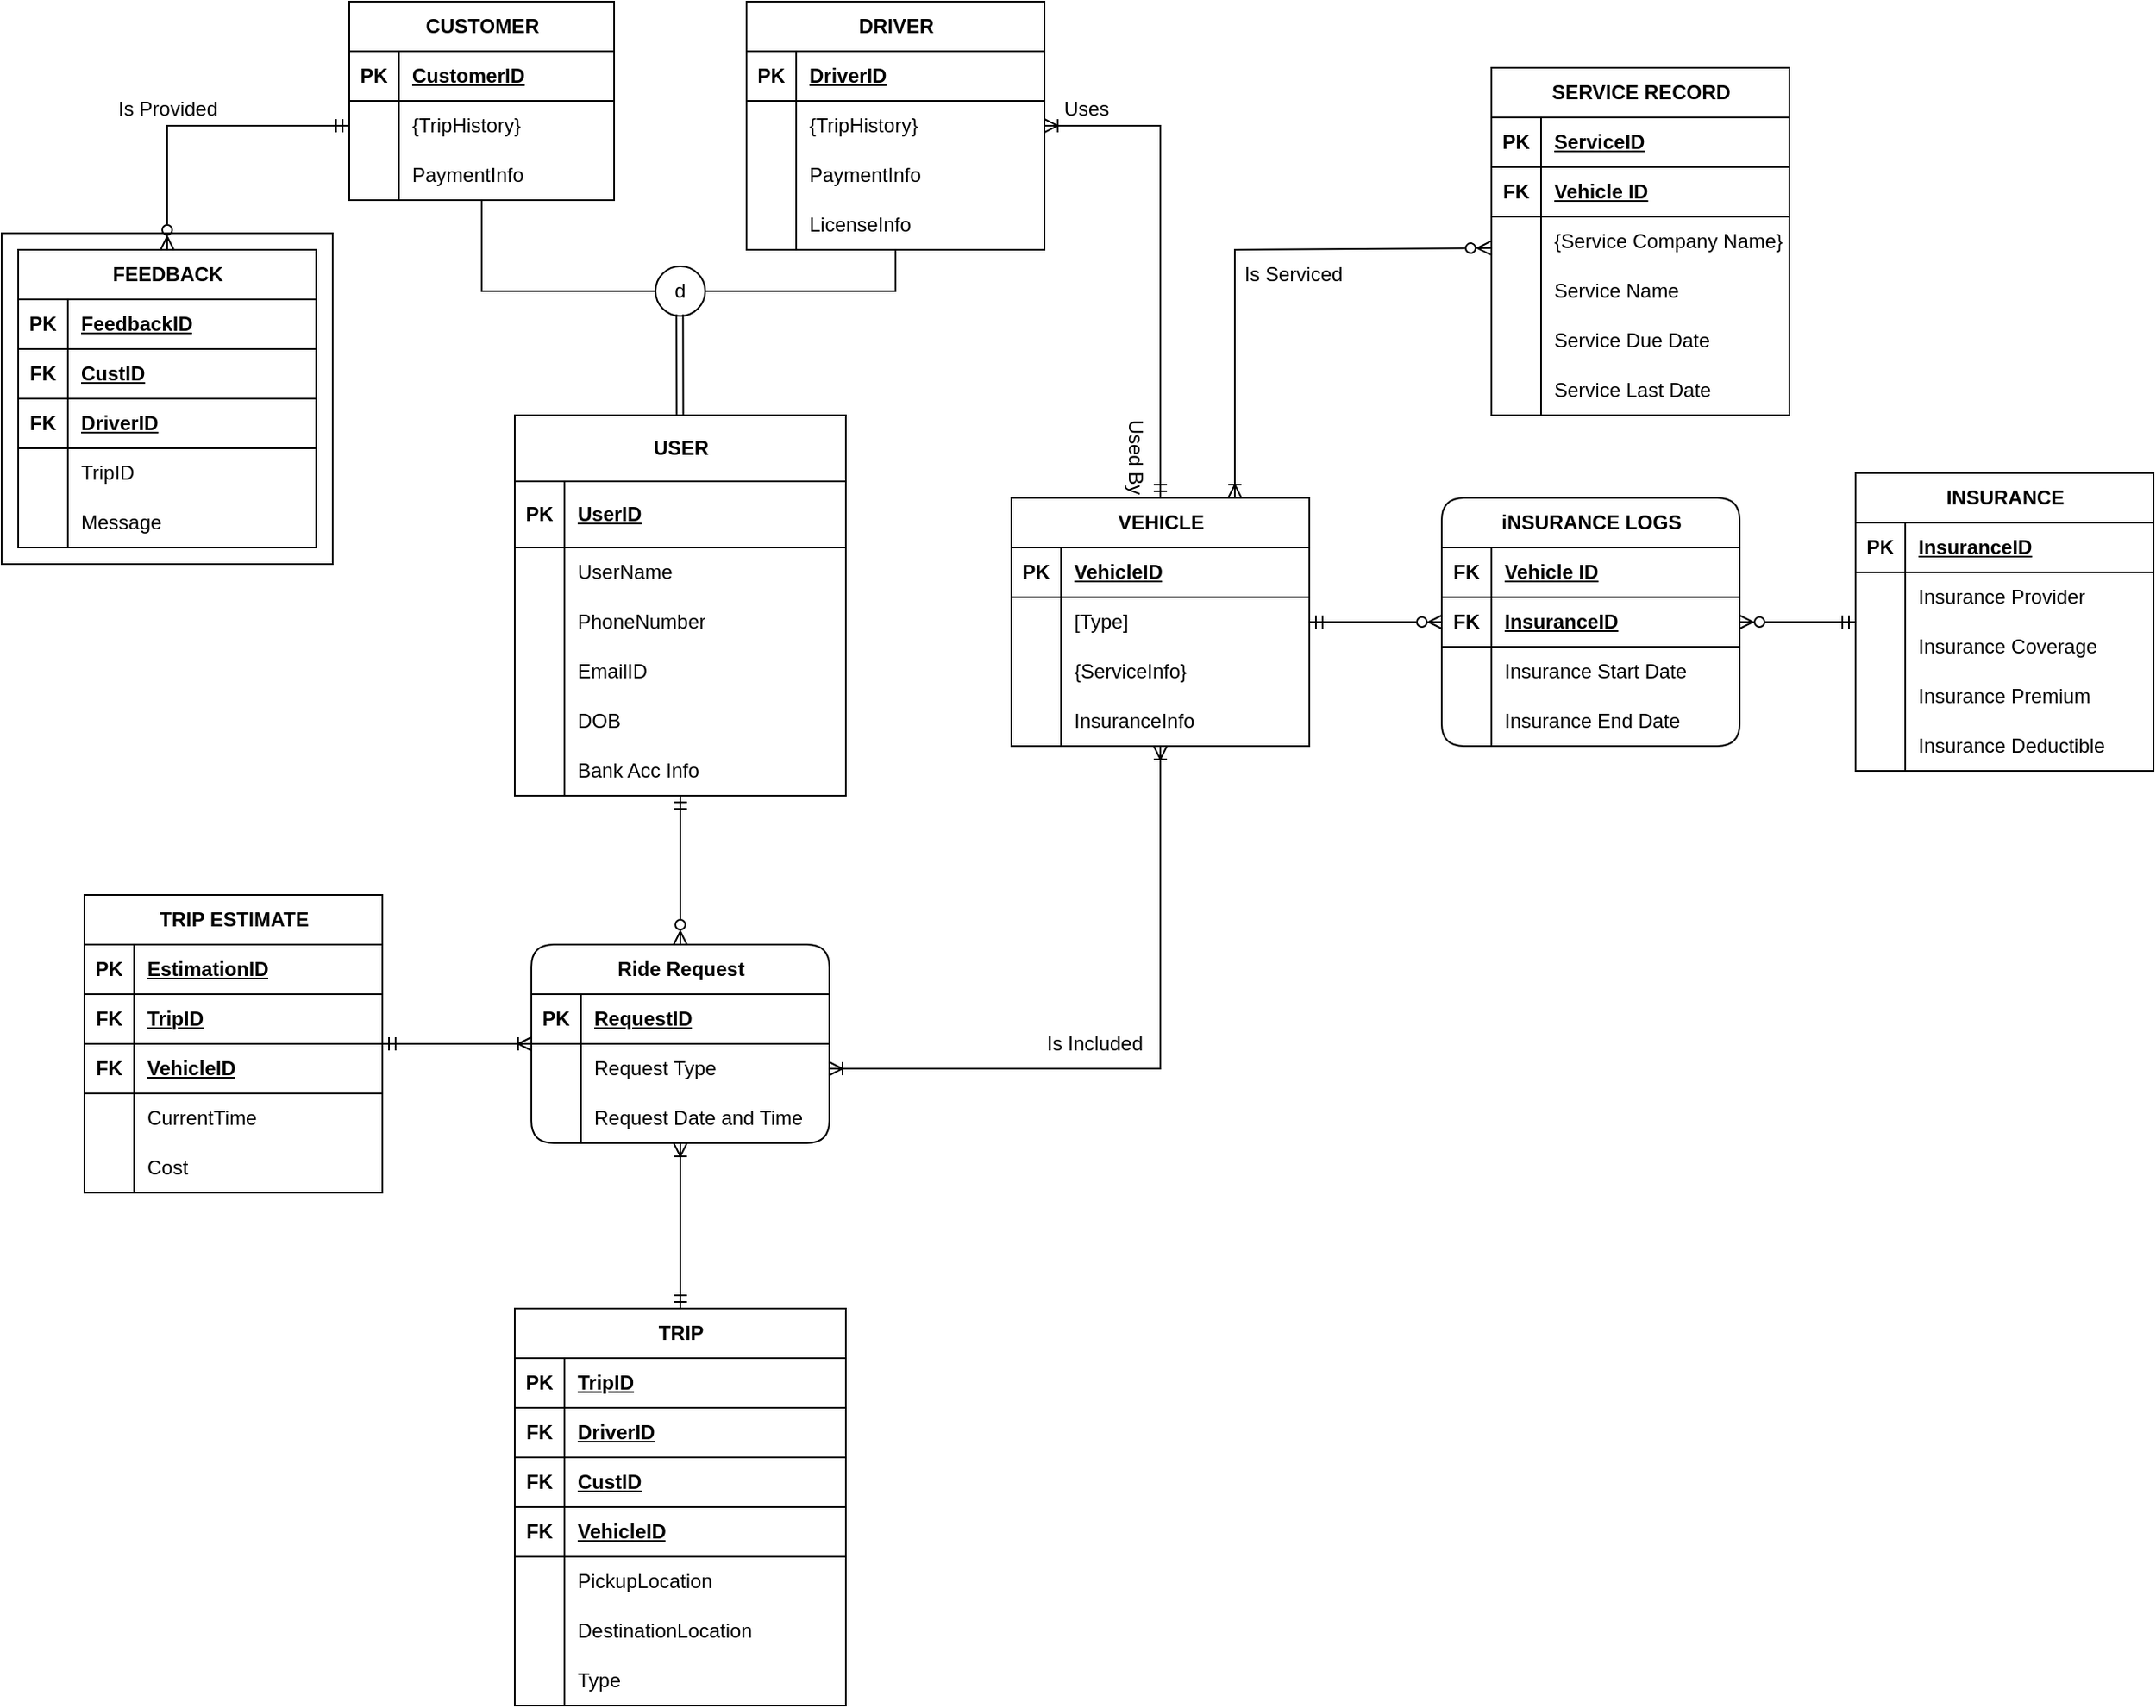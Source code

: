 <mxfile version="22.0.0" type="device">
  <diagram id="R2lEEEUBdFMjLlhIrx00" name="Page-1">
    <mxGraphModel dx="1767" dy="780" grid="1" gridSize="10" guides="1" tooltips="1" connect="1" arrows="1" fold="1" page="1" pageScale="1" pageWidth="850" pageHeight="1100" math="0" shadow="0" extFonts="Permanent Marker^https://fonts.googleapis.com/css?family=Permanent+Marker">
      <root>
        <mxCell id="0" />
        <mxCell id="1" parent="0" />
        <mxCell id="wUGCcO6XbvR2cE2w2g8s-95" value="" style="rounded=0;whiteSpace=wrap;html=1;" vertex="1" parent="1">
          <mxGeometry x="220" y="170" width="200" height="200" as="geometry" />
        </mxCell>
        <mxCell id="GejaRCDeoT86sBHmLEgK-2" value="CUSTOMER" style="shape=table;startSize=30;container=1;collapsible=1;childLayout=tableLayout;fixedRows=1;rowLines=0;fontStyle=1;align=center;resizeLast=1;html=1;" parent="1" vertex="1">
          <mxGeometry x="430" y="30" width="160" height="120" as="geometry" />
        </mxCell>
        <mxCell id="GejaRCDeoT86sBHmLEgK-3" value="" style="shape=tableRow;horizontal=0;startSize=0;swimlaneHead=0;swimlaneBody=0;fillColor=none;collapsible=0;dropTarget=0;points=[[0,0.5],[1,0.5]];portConstraint=eastwest;top=0;left=0;right=0;bottom=1;" parent="GejaRCDeoT86sBHmLEgK-2" vertex="1">
          <mxGeometry y="30" width="160" height="30" as="geometry" />
        </mxCell>
        <mxCell id="GejaRCDeoT86sBHmLEgK-4" value="PK" style="shape=partialRectangle;connectable=0;fillColor=none;top=0;left=0;bottom=0;right=0;fontStyle=1;overflow=hidden;whiteSpace=wrap;html=1;" parent="GejaRCDeoT86sBHmLEgK-3" vertex="1">
          <mxGeometry width="30" height="30" as="geometry">
            <mxRectangle width="30" height="30" as="alternateBounds" />
          </mxGeometry>
        </mxCell>
        <mxCell id="GejaRCDeoT86sBHmLEgK-5" value="CustomerID" style="shape=partialRectangle;connectable=0;fillColor=none;top=0;left=0;bottom=0;right=0;align=left;spacingLeft=6;fontStyle=5;overflow=hidden;whiteSpace=wrap;html=1;" parent="GejaRCDeoT86sBHmLEgK-3" vertex="1">
          <mxGeometry x="30" width="130" height="30" as="geometry">
            <mxRectangle width="130" height="30" as="alternateBounds" />
          </mxGeometry>
        </mxCell>
        <mxCell id="GejaRCDeoT86sBHmLEgK-9" value="" style="shape=tableRow;horizontal=0;startSize=0;swimlaneHead=0;swimlaneBody=0;fillColor=none;collapsible=0;dropTarget=0;points=[[0,0.5],[1,0.5]];portConstraint=eastwest;top=0;left=0;right=0;bottom=0;" parent="GejaRCDeoT86sBHmLEgK-2" vertex="1">
          <mxGeometry y="60" width="160" height="30" as="geometry" />
        </mxCell>
        <mxCell id="GejaRCDeoT86sBHmLEgK-10" value="" style="shape=partialRectangle;connectable=0;fillColor=none;top=0;left=0;bottom=0;right=0;editable=1;overflow=hidden;whiteSpace=wrap;html=1;" parent="GejaRCDeoT86sBHmLEgK-9" vertex="1">
          <mxGeometry width="30" height="30" as="geometry">
            <mxRectangle width="30" height="30" as="alternateBounds" />
          </mxGeometry>
        </mxCell>
        <mxCell id="GejaRCDeoT86sBHmLEgK-11" value="{TripHistory}" style="shape=partialRectangle;connectable=0;fillColor=none;top=0;left=0;bottom=0;right=0;align=left;spacingLeft=6;overflow=hidden;whiteSpace=wrap;html=1;" parent="GejaRCDeoT86sBHmLEgK-9" vertex="1">
          <mxGeometry x="30" width="130" height="30" as="geometry">
            <mxRectangle width="130" height="30" as="alternateBounds" />
          </mxGeometry>
        </mxCell>
        <mxCell id="GejaRCDeoT86sBHmLEgK-12" value="" style="shape=tableRow;horizontal=0;startSize=0;swimlaneHead=0;swimlaneBody=0;fillColor=none;collapsible=0;dropTarget=0;points=[[0,0.5],[1,0.5]];portConstraint=eastwest;top=0;left=0;right=0;bottom=0;" parent="GejaRCDeoT86sBHmLEgK-2" vertex="1">
          <mxGeometry y="90" width="160" height="30" as="geometry" />
        </mxCell>
        <mxCell id="GejaRCDeoT86sBHmLEgK-13" value="" style="shape=partialRectangle;connectable=0;fillColor=none;top=0;left=0;bottom=0;right=0;editable=1;overflow=hidden;whiteSpace=wrap;html=1;" parent="GejaRCDeoT86sBHmLEgK-12" vertex="1">
          <mxGeometry width="30" height="30" as="geometry">
            <mxRectangle width="30" height="30" as="alternateBounds" />
          </mxGeometry>
        </mxCell>
        <mxCell id="GejaRCDeoT86sBHmLEgK-14" value="PaymentInfo" style="shape=partialRectangle;connectable=0;fillColor=none;top=0;left=0;bottom=0;right=0;align=left;spacingLeft=6;overflow=hidden;whiteSpace=wrap;html=1;" parent="GejaRCDeoT86sBHmLEgK-12" vertex="1">
          <mxGeometry x="30" width="130" height="30" as="geometry">
            <mxRectangle width="130" height="30" as="alternateBounds" />
          </mxGeometry>
        </mxCell>
        <mxCell id="GejaRCDeoT86sBHmLEgK-15" value="DRIVER" style="shape=table;startSize=30;container=1;collapsible=1;childLayout=tableLayout;fixedRows=1;rowLines=0;fontStyle=1;align=center;resizeLast=1;html=1;" parent="1" vertex="1">
          <mxGeometry x="670" y="30" width="180" height="150" as="geometry" />
        </mxCell>
        <mxCell id="GejaRCDeoT86sBHmLEgK-16" value="" style="shape=tableRow;horizontal=0;startSize=0;swimlaneHead=0;swimlaneBody=0;fillColor=none;collapsible=0;dropTarget=0;points=[[0,0.5],[1,0.5]];portConstraint=eastwest;top=0;left=0;right=0;bottom=1;" parent="GejaRCDeoT86sBHmLEgK-15" vertex="1">
          <mxGeometry y="30" width="180" height="30" as="geometry" />
        </mxCell>
        <mxCell id="GejaRCDeoT86sBHmLEgK-17" value="PK" style="shape=partialRectangle;connectable=0;fillColor=none;top=0;left=0;bottom=0;right=0;fontStyle=1;overflow=hidden;whiteSpace=wrap;html=1;" parent="GejaRCDeoT86sBHmLEgK-16" vertex="1">
          <mxGeometry width="30" height="30" as="geometry">
            <mxRectangle width="30" height="30" as="alternateBounds" />
          </mxGeometry>
        </mxCell>
        <mxCell id="GejaRCDeoT86sBHmLEgK-18" value="DriverID" style="shape=partialRectangle;connectable=0;fillColor=none;top=0;left=0;bottom=0;right=0;align=left;spacingLeft=6;fontStyle=5;overflow=hidden;whiteSpace=wrap;html=1;" parent="GejaRCDeoT86sBHmLEgK-16" vertex="1">
          <mxGeometry x="30" width="150" height="30" as="geometry">
            <mxRectangle width="150" height="30" as="alternateBounds" />
          </mxGeometry>
        </mxCell>
        <mxCell id="GejaRCDeoT86sBHmLEgK-22" value="" style="shape=tableRow;horizontal=0;startSize=0;swimlaneHead=0;swimlaneBody=0;fillColor=none;collapsible=0;dropTarget=0;points=[[0,0.5],[1,0.5]];portConstraint=eastwest;top=0;left=0;right=0;bottom=0;" parent="GejaRCDeoT86sBHmLEgK-15" vertex="1">
          <mxGeometry y="60" width="180" height="30" as="geometry" />
        </mxCell>
        <mxCell id="GejaRCDeoT86sBHmLEgK-23" value="" style="shape=partialRectangle;connectable=0;fillColor=none;top=0;left=0;bottom=0;right=0;editable=1;overflow=hidden;whiteSpace=wrap;html=1;" parent="GejaRCDeoT86sBHmLEgK-22" vertex="1">
          <mxGeometry width="30" height="30" as="geometry">
            <mxRectangle width="30" height="30" as="alternateBounds" />
          </mxGeometry>
        </mxCell>
        <mxCell id="GejaRCDeoT86sBHmLEgK-24" value="{TripHistory}" style="shape=partialRectangle;connectable=0;fillColor=none;top=0;left=0;bottom=0;right=0;align=left;spacingLeft=6;overflow=hidden;whiteSpace=wrap;html=1;" parent="GejaRCDeoT86sBHmLEgK-22" vertex="1">
          <mxGeometry x="30" width="150" height="30" as="geometry">
            <mxRectangle width="150" height="30" as="alternateBounds" />
          </mxGeometry>
        </mxCell>
        <mxCell id="GejaRCDeoT86sBHmLEgK-25" value="" style="shape=tableRow;horizontal=0;startSize=0;swimlaneHead=0;swimlaneBody=0;fillColor=none;collapsible=0;dropTarget=0;points=[[0,0.5],[1,0.5]];portConstraint=eastwest;top=0;left=0;right=0;bottom=0;" parent="GejaRCDeoT86sBHmLEgK-15" vertex="1">
          <mxGeometry y="90" width="180" height="30" as="geometry" />
        </mxCell>
        <mxCell id="GejaRCDeoT86sBHmLEgK-26" value="" style="shape=partialRectangle;connectable=0;fillColor=none;top=0;left=0;bottom=0;right=0;editable=1;overflow=hidden;whiteSpace=wrap;html=1;" parent="GejaRCDeoT86sBHmLEgK-25" vertex="1">
          <mxGeometry width="30" height="30" as="geometry">
            <mxRectangle width="30" height="30" as="alternateBounds" />
          </mxGeometry>
        </mxCell>
        <mxCell id="GejaRCDeoT86sBHmLEgK-27" value="PaymentInfo" style="shape=partialRectangle;connectable=0;fillColor=none;top=0;left=0;bottom=0;right=0;align=left;spacingLeft=6;overflow=hidden;whiteSpace=wrap;html=1;" parent="GejaRCDeoT86sBHmLEgK-25" vertex="1">
          <mxGeometry x="30" width="150" height="30" as="geometry">
            <mxRectangle width="150" height="30" as="alternateBounds" />
          </mxGeometry>
        </mxCell>
        <mxCell id="GejaRCDeoT86sBHmLEgK-28" value="" style="shape=tableRow;horizontal=0;startSize=0;swimlaneHead=0;swimlaneBody=0;fillColor=none;collapsible=0;dropTarget=0;points=[[0,0.5],[1,0.5]];portConstraint=eastwest;top=0;left=0;right=0;bottom=0;" parent="GejaRCDeoT86sBHmLEgK-15" vertex="1">
          <mxGeometry y="120" width="180" height="30" as="geometry" />
        </mxCell>
        <mxCell id="GejaRCDeoT86sBHmLEgK-29" value="" style="shape=partialRectangle;connectable=0;fillColor=none;top=0;left=0;bottom=0;right=0;editable=1;overflow=hidden;whiteSpace=wrap;html=1;" parent="GejaRCDeoT86sBHmLEgK-28" vertex="1">
          <mxGeometry width="30" height="30" as="geometry">
            <mxRectangle width="30" height="30" as="alternateBounds" />
          </mxGeometry>
        </mxCell>
        <mxCell id="GejaRCDeoT86sBHmLEgK-30" value="LicenseInfo" style="shape=partialRectangle;connectable=0;fillColor=none;top=0;left=0;bottom=0;right=0;align=left;spacingLeft=6;overflow=hidden;whiteSpace=wrap;html=1;" parent="GejaRCDeoT86sBHmLEgK-28" vertex="1">
          <mxGeometry x="30" width="150" height="30" as="geometry">
            <mxRectangle width="150" height="30" as="alternateBounds" />
          </mxGeometry>
        </mxCell>
        <mxCell id="TcPH1DyOXOk1EqupT37y-6" style="edgeStyle=orthogonalEdgeStyle;rounded=0;orthogonalLoop=1;jettySize=auto;html=1;entryX=1;entryY=0.5;entryDx=0;entryDy=0;startArrow=ERmandOne;startFill=0;endArrow=ERoneToMany;endFill=0;" parent="1" source="GejaRCDeoT86sBHmLEgK-31" target="GejaRCDeoT86sBHmLEgK-22" edge="1">
          <mxGeometry relative="1" as="geometry" />
        </mxCell>
        <mxCell id="TcPH1DyOXOk1EqupT37y-7" style="edgeStyle=orthogonalEdgeStyle;rounded=0;orthogonalLoop=1;jettySize=auto;html=1;entryX=1;entryY=0.5;entryDx=0;entryDy=0;endArrow=ERoneToMany;endFill=0;startArrow=ERoneToMany;startFill=0;" parent="1" source="GejaRCDeoT86sBHmLEgK-31" target="HtGmPwpddL93r6JlPOHg-34" edge="1">
          <mxGeometry relative="1" as="geometry" />
        </mxCell>
        <mxCell id="wUGCcO6XbvR2cE2w2g8s-77" style="edgeStyle=orthogonalEdgeStyle;rounded=0;orthogonalLoop=1;jettySize=auto;html=1;endArrow=ERzeroToMany;endFill=0;startArrow=ERmandOne;startFill=0;" edge="1" parent="1" source="GejaRCDeoT86sBHmLEgK-31" target="wUGCcO6XbvR2cE2w2g8s-59">
          <mxGeometry relative="1" as="geometry" />
        </mxCell>
        <mxCell id="GejaRCDeoT86sBHmLEgK-31" value="VEHICLE" style="shape=table;startSize=30;container=1;collapsible=1;childLayout=tableLayout;fixedRows=1;rowLines=0;fontStyle=1;align=center;resizeLast=1;html=1;" parent="1" vertex="1">
          <mxGeometry x="830" y="330" width="180" height="150" as="geometry" />
        </mxCell>
        <mxCell id="GejaRCDeoT86sBHmLEgK-32" value="" style="shape=tableRow;horizontal=0;startSize=0;swimlaneHead=0;swimlaneBody=0;fillColor=none;collapsible=0;dropTarget=0;points=[[0,0.5],[1,0.5]];portConstraint=eastwest;top=0;left=0;right=0;bottom=1;" parent="GejaRCDeoT86sBHmLEgK-31" vertex="1">
          <mxGeometry y="30" width="180" height="30" as="geometry" />
        </mxCell>
        <mxCell id="GejaRCDeoT86sBHmLEgK-33" value="PK" style="shape=partialRectangle;connectable=0;fillColor=none;top=0;left=0;bottom=0;right=0;fontStyle=1;overflow=hidden;whiteSpace=wrap;html=1;" parent="GejaRCDeoT86sBHmLEgK-32" vertex="1">
          <mxGeometry width="30" height="30" as="geometry">
            <mxRectangle width="30" height="30" as="alternateBounds" />
          </mxGeometry>
        </mxCell>
        <mxCell id="GejaRCDeoT86sBHmLEgK-34" value="VehicleID" style="shape=partialRectangle;connectable=0;fillColor=none;top=0;left=0;bottom=0;right=0;align=left;spacingLeft=6;fontStyle=5;overflow=hidden;whiteSpace=wrap;html=1;" parent="GejaRCDeoT86sBHmLEgK-32" vertex="1">
          <mxGeometry x="30" width="150" height="30" as="geometry">
            <mxRectangle width="150" height="30" as="alternateBounds" />
          </mxGeometry>
        </mxCell>
        <mxCell id="GejaRCDeoT86sBHmLEgK-38" value="" style="shape=tableRow;horizontal=0;startSize=0;swimlaneHead=0;swimlaneBody=0;fillColor=none;collapsible=0;dropTarget=0;points=[[0,0.5],[1,0.5]];portConstraint=eastwest;top=0;left=0;right=0;bottom=0;" parent="GejaRCDeoT86sBHmLEgK-31" vertex="1">
          <mxGeometry y="60" width="180" height="30" as="geometry" />
        </mxCell>
        <mxCell id="GejaRCDeoT86sBHmLEgK-39" value="" style="shape=partialRectangle;connectable=0;fillColor=none;top=0;left=0;bottom=0;right=0;editable=1;overflow=hidden;whiteSpace=wrap;html=1;" parent="GejaRCDeoT86sBHmLEgK-38" vertex="1">
          <mxGeometry width="30" height="30" as="geometry">
            <mxRectangle width="30" height="30" as="alternateBounds" />
          </mxGeometry>
        </mxCell>
        <mxCell id="GejaRCDeoT86sBHmLEgK-40" value="[Type]" style="shape=partialRectangle;connectable=0;fillColor=none;top=0;left=0;bottom=0;right=0;align=left;spacingLeft=6;overflow=hidden;whiteSpace=wrap;html=1;" parent="GejaRCDeoT86sBHmLEgK-38" vertex="1">
          <mxGeometry x="30" width="150" height="30" as="geometry">
            <mxRectangle width="150" height="30" as="alternateBounds" />
          </mxGeometry>
        </mxCell>
        <mxCell id="GejaRCDeoT86sBHmLEgK-41" value="" style="shape=tableRow;horizontal=0;startSize=0;swimlaneHead=0;swimlaneBody=0;fillColor=none;collapsible=0;dropTarget=0;points=[[0,0.5],[1,0.5]];portConstraint=eastwest;top=0;left=0;right=0;bottom=0;" parent="GejaRCDeoT86sBHmLEgK-31" vertex="1">
          <mxGeometry y="90" width="180" height="30" as="geometry" />
        </mxCell>
        <mxCell id="GejaRCDeoT86sBHmLEgK-42" value="" style="shape=partialRectangle;connectable=0;fillColor=none;top=0;left=0;bottom=0;right=0;editable=1;overflow=hidden;whiteSpace=wrap;html=1;" parent="GejaRCDeoT86sBHmLEgK-41" vertex="1">
          <mxGeometry width="30" height="30" as="geometry">
            <mxRectangle width="30" height="30" as="alternateBounds" />
          </mxGeometry>
        </mxCell>
        <mxCell id="GejaRCDeoT86sBHmLEgK-43" value="{ServiceInfo}" style="shape=partialRectangle;connectable=0;fillColor=none;top=0;left=0;bottom=0;right=0;align=left;spacingLeft=6;overflow=hidden;whiteSpace=wrap;html=1;" parent="GejaRCDeoT86sBHmLEgK-41" vertex="1">
          <mxGeometry x="30" width="150" height="30" as="geometry">
            <mxRectangle width="150" height="30" as="alternateBounds" />
          </mxGeometry>
        </mxCell>
        <mxCell id="GejaRCDeoT86sBHmLEgK-44" value="" style="shape=tableRow;horizontal=0;startSize=0;swimlaneHead=0;swimlaneBody=0;fillColor=none;collapsible=0;dropTarget=0;points=[[0,0.5],[1,0.5]];portConstraint=eastwest;top=0;left=0;right=0;bottom=0;" parent="GejaRCDeoT86sBHmLEgK-31" vertex="1">
          <mxGeometry y="120" width="180" height="30" as="geometry" />
        </mxCell>
        <mxCell id="GejaRCDeoT86sBHmLEgK-45" value="" style="shape=partialRectangle;connectable=0;fillColor=none;top=0;left=0;bottom=0;right=0;editable=1;overflow=hidden;whiteSpace=wrap;html=1;" parent="GejaRCDeoT86sBHmLEgK-44" vertex="1">
          <mxGeometry width="30" height="30" as="geometry">
            <mxRectangle width="30" height="30" as="alternateBounds" />
          </mxGeometry>
        </mxCell>
        <mxCell id="GejaRCDeoT86sBHmLEgK-46" value="InsuranceInfo" style="shape=partialRectangle;connectable=0;fillColor=none;top=0;left=0;bottom=0;right=0;align=left;spacingLeft=6;overflow=hidden;whiteSpace=wrap;html=1;" parent="GejaRCDeoT86sBHmLEgK-44" vertex="1">
          <mxGeometry x="30" width="150" height="30" as="geometry">
            <mxRectangle width="150" height="30" as="alternateBounds" />
          </mxGeometry>
        </mxCell>
        <mxCell id="HtGmPwpddL93r6JlPOHg-44" style="edgeStyle=orthogonalEdgeStyle;rounded=0;orthogonalLoop=1;jettySize=auto;html=1;endArrow=ERoneToMany;endFill=0;startArrow=ERmandOne;startFill=0;" parent="1" source="GejaRCDeoT86sBHmLEgK-47" target="HtGmPwpddL93r6JlPOHg-30" edge="1">
          <mxGeometry relative="1" as="geometry" />
        </mxCell>
        <mxCell id="GejaRCDeoT86sBHmLEgK-47" value="TRIP" style="shape=table;startSize=30;container=1;collapsible=1;childLayout=tableLayout;fixedRows=1;rowLines=0;fontStyle=1;align=center;resizeLast=1;html=1;" parent="1" vertex="1">
          <mxGeometry x="530" y="820" width="200" height="240" as="geometry" />
        </mxCell>
        <mxCell id="GejaRCDeoT86sBHmLEgK-48" value="" style="shape=tableRow;horizontal=0;startSize=0;swimlaneHead=0;swimlaneBody=0;fillColor=none;collapsible=0;dropTarget=0;points=[[0,0.5],[1,0.5]];portConstraint=eastwest;top=0;left=0;right=0;bottom=1;" parent="GejaRCDeoT86sBHmLEgK-47" vertex="1">
          <mxGeometry y="30" width="200" height="30" as="geometry" />
        </mxCell>
        <mxCell id="GejaRCDeoT86sBHmLEgK-49" value="PK" style="shape=partialRectangle;connectable=0;fillColor=none;top=0;left=0;bottom=0;right=0;fontStyle=1;overflow=hidden;whiteSpace=wrap;html=1;" parent="GejaRCDeoT86sBHmLEgK-48" vertex="1">
          <mxGeometry width="30" height="30" as="geometry">
            <mxRectangle width="30" height="30" as="alternateBounds" />
          </mxGeometry>
        </mxCell>
        <mxCell id="GejaRCDeoT86sBHmLEgK-50" value="TripID" style="shape=partialRectangle;connectable=0;fillColor=none;top=0;left=0;bottom=0;right=0;align=left;spacingLeft=6;fontStyle=5;overflow=hidden;whiteSpace=wrap;html=1;" parent="GejaRCDeoT86sBHmLEgK-48" vertex="1">
          <mxGeometry x="30" width="170" height="30" as="geometry">
            <mxRectangle width="170" height="30" as="alternateBounds" />
          </mxGeometry>
        </mxCell>
        <mxCell id="HtGmPwpddL93r6JlPOHg-1" value="" style="shape=tableRow;horizontal=0;startSize=0;swimlaneHead=0;swimlaneBody=0;fillColor=none;collapsible=0;dropTarget=0;points=[[0,0.5],[1,0.5]];portConstraint=eastwest;top=0;left=0;right=0;bottom=1;" parent="GejaRCDeoT86sBHmLEgK-47" vertex="1">
          <mxGeometry y="60" width="200" height="30" as="geometry" />
        </mxCell>
        <mxCell id="HtGmPwpddL93r6JlPOHg-2" value="FK" style="shape=partialRectangle;connectable=0;fillColor=none;top=0;left=0;bottom=0;right=0;fontStyle=1;overflow=hidden;whiteSpace=wrap;html=1;" parent="HtGmPwpddL93r6JlPOHg-1" vertex="1">
          <mxGeometry width="30" height="30" as="geometry">
            <mxRectangle width="30" height="30" as="alternateBounds" />
          </mxGeometry>
        </mxCell>
        <mxCell id="HtGmPwpddL93r6JlPOHg-3" value="DriverID" style="shape=partialRectangle;connectable=0;fillColor=none;top=0;left=0;bottom=0;right=0;align=left;spacingLeft=6;fontStyle=5;overflow=hidden;whiteSpace=wrap;html=1;" parent="HtGmPwpddL93r6JlPOHg-1" vertex="1">
          <mxGeometry x="30" width="170" height="30" as="geometry">
            <mxRectangle width="170" height="30" as="alternateBounds" />
          </mxGeometry>
        </mxCell>
        <mxCell id="HtGmPwpddL93r6JlPOHg-4" value="" style="shape=tableRow;horizontal=0;startSize=0;swimlaneHead=0;swimlaneBody=0;fillColor=none;collapsible=0;dropTarget=0;points=[[0,0.5],[1,0.5]];portConstraint=eastwest;top=0;left=0;right=0;bottom=1;" parent="GejaRCDeoT86sBHmLEgK-47" vertex="1">
          <mxGeometry y="90" width="200" height="30" as="geometry" />
        </mxCell>
        <mxCell id="HtGmPwpddL93r6JlPOHg-5" value="FK" style="shape=partialRectangle;connectable=0;fillColor=none;top=0;left=0;bottom=0;right=0;fontStyle=1;overflow=hidden;whiteSpace=wrap;html=1;" parent="HtGmPwpddL93r6JlPOHg-4" vertex="1">
          <mxGeometry width="30" height="30" as="geometry">
            <mxRectangle width="30" height="30" as="alternateBounds" />
          </mxGeometry>
        </mxCell>
        <mxCell id="HtGmPwpddL93r6JlPOHg-6" value="CustID" style="shape=partialRectangle;connectable=0;fillColor=none;top=0;left=0;bottom=0;right=0;align=left;spacingLeft=6;fontStyle=5;overflow=hidden;whiteSpace=wrap;html=1;" parent="HtGmPwpddL93r6JlPOHg-4" vertex="1">
          <mxGeometry x="30" width="170" height="30" as="geometry">
            <mxRectangle width="170" height="30" as="alternateBounds" />
          </mxGeometry>
        </mxCell>
        <mxCell id="HtGmPwpddL93r6JlPOHg-7" value="" style="shape=tableRow;horizontal=0;startSize=0;swimlaneHead=0;swimlaneBody=0;fillColor=none;collapsible=0;dropTarget=0;points=[[0,0.5],[1,0.5]];portConstraint=eastwest;top=0;left=0;right=0;bottom=1;" parent="GejaRCDeoT86sBHmLEgK-47" vertex="1">
          <mxGeometry y="120" width="200" height="30" as="geometry" />
        </mxCell>
        <mxCell id="HtGmPwpddL93r6JlPOHg-8" value="FK" style="shape=partialRectangle;connectable=0;fillColor=none;top=0;left=0;bottom=0;right=0;fontStyle=1;overflow=hidden;whiteSpace=wrap;html=1;" parent="HtGmPwpddL93r6JlPOHg-7" vertex="1">
          <mxGeometry width="30" height="30" as="geometry">
            <mxRectangle width="30" height="30" as="alternateBounds" />
          </mxGeometry>
        </mxCell>
        <mxCell id="HtGmPwpddL93r6JlPOHg-9" value="VehicleID" style="shape=partialRectangle;connectable=0;fillColor=none;top=0;left=0;bottom=0;right=0;align=left;spacingLeft=6;fontStyle=5;overflow=hidden;whiteSpace=wrap;html=1;" parent="HtGmPwpddL93r6JlPOHg-7" vertex="1">
          <mxGeometry x="30" width="170" height="30" as="geometry">
            <mxRectangle width="170" height="30" as="alternateBounds" />
          </mxGeometry>
        </mxCell>
        <mxCell id="GejaRCDeoT86sBHmLEgK-51" value="" style="shape=tableRow;horizontal=0;startSize=0;swimlaneHead=0;swimlaneBody=0;fillColor=none;collapsible=0;dropTarget=0;points=[[0,0.5],[1,0.5]];portConstraint=eastwest;top=0;left=0;right=0;bottom=0;" parent="GejaRCDeoT86sBHmLEgK-47" vertex="1">
          <mxGeometry y="150" width="200" height="30" as="geometry" />
        </mxCell>
        <mxCell id="GejaRCDeoT86sBHmLEgK-52" value="" style="shape=partialRectangle;connectable=0;fillColor=none;top=0;left=0;bottom=0;right=0;editable=1;overflow=hidden;whiteSpace=wrap;html=1;" parent="GejaRCDeoT86sBHmLEgK-51" vertex="1">
          <mxGeometry width="30" height="30" as="geometry">
            <mxRectangle width="30" height="30" as="alternateBounds" />
          </mxGeometry>
        </mxCell>
        <mxCell id="GejaRCDeoT86sBHmLEgK-53" value="PickupLocation" style="shape=partialRectangle;connectable=0;fillColor=none;top=0;left=0;bottom=0;right=0;align=left;spacingLeft=6;overflow=hidden;whiteSpace=wrap;html=1;" parent="GejaRCDeoT86sBHmLEgK-51" vertex="1">
          <mxGeometry x="30" width="170" height="30" as="geometry">
            <mxRectangle width="170" height="30" as="alternateBounds" />
          </mxGeometry>
        </mxCell>
        <mxCell id="GejaRCDeoT86sBHmLEgK-54" value="" style="shape=tableRow;horizontal=0;startSize=0;swimlaneHead=0;swimlaneBody=0;fillColor=none;collapsible=0;dropTarget=0;points=[[0,0.5],[1,0.5]];portConstraint=eastwest;top=0;left=0;right=0;bottom=0;" parent="GejaRCDeoT86sBHmLEgK-47" vertex="1">
          <mxGeometry y="180" width="200" height="30" as="geometry" />
        </mxCell>
        <mxCell id="GejaRCDeoT86sBHmLEgK-55" value="" style="shape=partialRectangle;connectable=0;fillColor=none;top=0;left=0;bottom=0;right=0;editable=1;overflow=hidden;whiteSpace=wrap;html=1;" parent="GejaRCDeoT86sBHmLEgK-54" vertex="1">
          <mxGeometry width="30" height="30" as="geometry">
            <mxRectangle width="30" height="30" as="alternateBounds" />
          </mxGeometry>
        </mxCell>
        <mxCell id="GejaRCDeoT86sBHmLEgK-56" value="DestinationLocation" style="shape=partialRectangle;connectable=0;fillColor=none;top=0;left=0;bottom=0;right=0;align=left;spacingLeft=6;overflow=hidden;whiteSpace=wrap;html=1;" parent="GejaRCDeoT86sBHmLEgK-54" vertex="1">
          <mxGeometry x="30" width="170" height="30" as="geometry">
            <mxRectangle width="170" height="30" as="alternateBounds" />
          </mxGeometry>
        </mxCell>
        <mxCell id="GejaRCDeoT86sBHmLEgK-66" value="" style="shape=tableRow;horizontal=0;startSize=0;swimlaneHead=0;swimlaneBody=0;fillColor=none;collapsible=0;dropTarget=0;points=[[0,0.5],[1,0.5]];portConstraint=eastwest;top=0;left=0;right=0;bottom=0;" parent="GejaRCDeoT86sBHmLEgK-47" vertex="1">
          <mxGeometry y="210" width="200" height="30" as="geometry" />
        </mxCell>
        <mxCell id="GejaRCDeoT86sBHmLEgK-67" value="" style="shape=partialRectangle;connectable=0;fillColor=none;top=0;left=0;bottom=0;right=0;editable=1;overflow=hidden;whiteSpace=wrap;html=1;" parent="GejaRCDeoT86sBHmLEgK-66" vertex="1">
          <mxGeometry width="30" height="30" as="geometry">
            <mxRectangle width="30" height="30" as="alternateBounds" />
          </mxGeometry>
        </mxCell>
        <mxCell id="GejaRCDeoT86sBHmLEgK-68" value="Type" style="shape=partialRectangle;connectable=0;fillColor=none;top=0;left=0;bottom=0;right=0;align=left;spacingLeft=6;overflow=hidden;whiteSpace=wrap;html=1;" parent="GejaRCDeoT86sBHmLEgK-66" vertex="1">
          <mxGeometry x="30" width="170" height="30" as="geometry">
            <mxRectangle width="170" height="30" as="alternateBounds" />
          </mxGeometry>
        </mxCell>
        <mxCell id="TcPH1DyOXOk1EqupT37y-1" style="edgeStyle=orthogonalEdgeStyle;rounded=0;orthogonalLoop=1;jettySize=auto;html=1;endArrow=ERoneToMany;endFill=0;startArrow=ERmandOne;startFill=0;" parent="1" source="GejaRCDeoT86sBHmLEgK-69" target="HtGmPwpddL93r6JlPOHg-30" edge="1">
          <mxGeometry relative="1" as="geometry" />
        </mxCell>
        <mxCell id="GejaRCDeoT86sBHmLEgK-69" value="TRIP ESTIMATE" style="shape=table;startSize=30;container=1;collapsible=1;childLayout=tableLayout;fixedRows=1;rowLines=0;fontStyle=1;align=center;resizeLast=1;html=1;" parent="1" vertex="1">
          <mxGeometry x="270" y="570" width="180" height="180" as="geometry" />
        </mxCell>
        <mxCell id="GejaRCDeoT86sBHmLEgK-70" value="" style="shape=tableRow;horizontal=0;startSize=0;swimlaneHead=0;swimlaneBody=0;fillColor=none;collapsible=0;dropTarget=0;points=[[0,0.5],[1,0.5]];portConstraint=eastwest;top=0;left=0;right=0;bottom=1;" parent="GejaRCDeoT86sBHmLEgK-69" vertex="1">
          <mxGeometry y="30" width="180" height="30" as="geometry" />
        </mxCell>
        <mxCell id="GejaRCDeoT86sBHmLEgK-71" value="PK" style="shape=partialRectangle;connectable=0;fillColor=none;top=0;left=0;bottom=0;right=0;fontStyle=1;overflow=hidden;whiteSpace=wrap;html=1;" parent="GejaRCDeoT86sBHmLEgK-70" vertex="1">
          <mxGeometry width="30" height="30" as="geometry">
            <mxRectangle width="30" height="30" as="alternateBounds" />
          </mxGeometry>
        </mxCell>
        <mxCell id="GejaRCDeoT86sBHmLEgK-72" value="EstimationID" style="shape=partialRectangle;connectable=0;fillColor=none;top=0;left=0;bottom=0;right=0;align=left;spacingLeft=6;fontStyle=5;overflow=hidden;whiteSpace=wrap;html=1;" parent="GejaRCDeoT86sBHmLEgK-70" vertex="1">
          <mxGeometry x="30" width="150" height="30" as="geometry">
            <mxRectangle width="150" height="30" as="alternateBounds" />
          </mxGeometry>
        </mxCell>
        <mxCell id="HtGmPwpddL93r6JlPOHg-13" value="" style="shape=tableRow;horizontal=0;startSize=0;swimlaneHead=0;swimlaneBody=0;fillColor=none;collapsible=0;dropTarget=0;points=[[0,0.5],[1,0.5]];portConstraint=eastwest;top=0;left=0;right=0;bottom=1;" parent="GejaRCDeoT86sBHmLEgK-69" vertex="1">
          <mxGeometry y="60" width="180" height="30" as="geometry" />
        </mxCell>
        <mxCell id="HtGmPwpddL93r6JlPOHg-14" value="FK" style="shape=partialRectangle;connectable=0;fillColor=none;top=0;left=0;bottom=0;right=0;fontStyle=1;overflow=hidden;whiteSpace=wrap;html=1;" parent="HtGmPwpddL93r6JlPOHg-13" vertex="1">
          <mxGeometry width="30" height="30" as="geometry">
            <mxRectangle width="30" height="30" as="alternateBounds" />
          </mxGeometry>
        </mxCell>
        <mxCell id="HtGmPwpddL93r6JlPOHg-15" value="TripID" style="shape=partialRectangle;connectable=0;fillColor=none;top=0;left=0;bottom=0;right=0;align=left;spacingLeft=6;fontStyle=5;overflow=hidden;whiteSpace=wrap;html=1;" parent="HtGmPwpddL93r6JlPOHg-13" vertex="1">
          <mxGeometry x="30" width="150" height="30" as="geometry">
            <mxRectangle width="150" height="30" as="alternateBounds" />
          </mxGeometry>
        </mxCell>
        <mxCell id="HtGmPwpddL93r6JlPOHg-16" value="" style="shape=tableRow;horizontal=0;startSize=0;swimlaneHead=0;swimlaneBody=0;fillColor=none;collapsible=0;dropTarget=0;points=[[0,0.5],[1,0.5]];portConstraint=eastwest;top=0;left=0;right=0;bottom=1;" parent="GejaRCDeoT86sBHmLEgK-69" vertex="1">
          <mxGeometry y="90" width="180" height="30" as="geometry" />
        </mxCell>
        <mxCell id="HtGmPwpddL93r6JlPOHg-17" value="FK" style="shape=partialRectangle;connectable=0;fillColor=none;top=0;left=0;bottom=0;right=0;fontStyle=1;overflow=hidden;whiteSpace=wrap;html=1;" parent="HtGmPwpddL93r6JlPOHg-16" vertex="1">
          <mxGeometry width="30" height="30" as="geometry">
            <mxRectangle width="30" height="30" as="alternateBounds" />
          </mxGeometry>
        </mxCell>
        <mxCell id="HtGmPwpddL93r6JlPOHg-18" value="VehicleID" style="shape=partialRectangle;connectable=0;fillColor=none;top=0;left=0;bottom=0;right=0;align=left;spacingLeft=6;fontStyle=5;overflow=hidden;whiteSpace=wrap;html=1;" parent="HtGmPwpddL93r6JlPOHg-16" vertex="1">
          <mxGeometry x="30" width="150" height="30" as="geometry">
            <mxRectangle width="150" height="30" as="alternateBounds" />
          </mxGeometry>
        </mxCell>
        <mxCell id="GejaRCDeoT86sBHmLEgK-76" value="" style="shape=tableRow;horizontal=0;startSize=0;swimlaneHead=0;swimlaneBody=0;fillColor=none;collapsible=0;dropTarget=0;points=[[0,0.5],[1,0.5]];portConstraint=eastwest;top=0;left=0;right=0;bottom=0;" parent="GejaRCDeoT86sBHmLEgK-69" vertex="1">
          <mxGeometry y="120" width="180" height="30" as="geometry" />
        </mxCell>
        <mxCell id="GejaRCDeoT86sBHmLEgK-77" value="" style="shape=partialRectangle;connectable=0;fillColor=none;top=0;left=0;bottom=0;right=0;editable=1;overflow=hidden;whiteSpace=wrap;html=1;" parent="GejaRCDeoT86sBHmLEgK-76" vertex="1">
          <mxGeometry width="30" height="30" as="geometry">
            <mxRectangle width="30" height="30" as="alternateBounds" />
          </mxGeometry>
        </mxCell>
        <mxCell id="GejaRCDeoT86sBHmLEgK-78" value="CurrentTime" style="shape=partialRectangle;connectable=0;fillColor=none;top=0;left=0;bottom=0;right=0;align=left;spacingLeft=6;overflow=hidden;whiteSpace=wrap;html=1;" parent="GejaRCDeoT86sBHmLEgK-76" vertex="1">
          <mxGeometry x="30" width="150" height="30" as="geometry">
            <mxRectangle width="150" height="30" as="alternateBounds" />
          </mxGeometry>
        </mxCell>
        <mxCell id="HtGmPwpddL93r6JlPOHg-19" value="" style="shape=tableRow;horizontal=0;startSize=0;swimlaneHead=0;swimlaneBody=0;fillColor=none;collapsible=0;dropTarget=0;points=[[0,0.5],[1,0.5]];portConstraint=eastwest;top=0;left=0;right=0;bottom=0;" parent="GejaRCDeoT86sBHmLEgK-69" vertex="1">
          <mxGeometry y="150" width="180" height="30" as="geometry" />
        </mxCell>
        <mxCell id="HtGmPwpddL93r6JlPOHg-20" value="" style="shape=partialRectangle;connectable=0;fillColor=none;top=0;left=0;bottom=0;right=0;editable=1;overflow=hidden;whiteSpace=wrap;html=1;" parent="HtGmPwpddL93r6JlPOHg-19" vertex="1">
          <mxGeometry width="30" height="30" as="geometry">
            <mxRectangle width="30" height="30" as="alternateBounds" />
          </mxGeometry>
        </mxCell>
        <mxCell id="HtGmPwpddL93r6JlPOHg-21" value="Cost" style="shape=partialRectangle;connectable=0;fillColor=none;top=0;left=0;bottom=0;right=0;align=left;spacingLeft=6;overflow=hidden;whiteSpace=wrap;html=1;" parent="HtGmPwpddL93r6JlPOHg-19" vertex="1">
          <mxGeometry x="30" width="150" height="30" as="geometry">
            <mxRectangle width="150" height="30" as="alternateBounds" />
          </mxGeometry>
        </mxCell>
        <mxCell id="TcPH1DyOXOk1EqupT37y-3" style="edgeStyle=orthogonalEdgeStyle;rounded=0;orthogonalLoop=1;jettySize=auto;html=1;startArrow=ERzeroToMany;startFill=0;endArrow=ERmandOne;endFill=0;" parent="1" source="GejaRCDeoT86sBHmLEgK-82" target="GejaRCDeoT86sBHmLEgK-9" edge="1">
          <mxGeometry relative="1" as="geometry" />
        </mxCell>
        <mxCell id="GejaRCDeoT86sBHmLEgK-82" value="FEEDBACK" style="shape=table;startSize=30;container=1;collapsible=1;childLayout=tableLayout;fixedRows=1;rowLines=0;fontStyle=1;align=center;resizeLast=1;html=1;" parent="1" vertex="1">
          <mxGeometry x="230" y="180" width="180" height="180" as="geometry" />
        </mxCell>
        <mxCell id="GejaRCDeoT86sBHmLEgK-83" value="" style="shape=tableRow;horizontal=0;startSize=0;swimlaneHead=0;swimlaneBody=0;fillColor=none;collapsible=0;dropTarget=0;points=[[0,0.5],[1,0.5]];portConstraint=eastwest;top=0;left=0;right=0;bottom=1;" parent="GejaRCDeoT86sBHmLEgK-82" vertex="1">
          <mxGeometry y="30" width="180" height="30" as="geometry" />
        </mxCell>
        <mxCell id="GejaRCDeoT86sBHmLEgK-84" value="PK" style="shape=partialRectangle;connectable=0;fillColor=none;top=0;left=0;bottom=0;right=0;fontStyle=1;overflow=hidden;whiteSpace=wrap;html=1;" parent="GejaRCDeoT86sBHmLEgK-83" vertex="1">
          <mxGeometry width="30" height="30" as="geometry">
            <mxRectangle width="30" height="30" as="alternateBounds" />
          </mxGeometry>
        </mxCell>
        <mxCell id="GejaRCDeoT86sBHmLEgK-85" value="FeedbackID" style="shape=partialRectangle;connectable=0;fillColor=none;top=0;left=0;bottom=0;right=0;align=left;spacingLeft=6;fontStyle=5;overflow=hidden;whiteSpace=wrap;html=1;" parent="GejaRCDeoT86sBHmLEgK-83" vertex="1">
          <mxGeometry x="30" width="150" height="30" as="geometry">
            <mxRectangle width="150" height="30" as="alternateBounds" />
          </mxGeometry>
        </mxCell>
        <mxCell id="HtGmPwpddL93r6JlPOHg-22" value="" style="shape=tableRow;horizontal=0;startSize=0;swimlaneHead=0;swimlaneBody=0;fillColor=none;collapsible=0;dropTarget=0;points=[[0,0.5],[1,0.5]];portConstraint=eastwest;top=0;left=0;right=0;bottom=1;" parent="GejaRCDeoT86sBHmLEgK-82" vertex="1">
          <mxGeometry y="60" width="180" height="30" as="geometry" />
        </mxCell>
        <mxCell id="HtGmPwpddL93r6JlPOHg-23" value="FK" style="shape=partialRectangle;connectable=0;fillColor=none;top=0;left=0;bottom=0;right=0;fontStyle=1;overflow=hidden;whiteSpace=wrap;html=1;" parent="HtGmPwpddL93r6JlPOHg-22" vertex="1">
          <mxGeometry width="30" height="30" as="geometry">
            <mxRectangle width="30" height="30" as="alternateBounds" />
          </mxGeometry>
        </mxCell>
        <mxCell id="HtGmPwpddL93r6JlPOHg-24" value="CustID" style="shape=partialRectangle;connectable=0;fillColor=none;top=0;left=0;bottom=0;right=0;align=left;spacingLeft=6;fontStyle=5;overflow=hidden;whiteSpace=wrap;html=1;" parent="HtGmPwpddL93r6JlPOHg-22" vertex="1">
          <mxGeometry x="30" width="150" height="30" as="geometry">
            <mxRectangle width="150" height="30" as="alternateBounds" />
          </mxGeometry>
        </mxCell>
        <mxCell id="HtGmPwpddL93r6JlPOHg-25" value="" style="shape=tableRow;horizontal=0;startSize=0;swimlaneHead=0;swimlaneBody=0;fillColor=none;collapsible=0;dropTarget=0;points=[[0,0.5],[1,0.5]];portConstraint=eastwest;top=0;left=0;right=0;bottom=1;" parent="GejaRCDeoT86sBHmLEgK-82" vertex="1">
          <mxGeometry y="90" width="180" height="30" as="geometry" />
        </mxCell>
        <mxCell id="HtGmPwpddL93r6JlPOHg-26" value="FK" style="shape=partialRectangle;connectable=0;fillColor=none;top=0;left=0;bottom=0;right=0;fontStyle=1;overflow=hidden;whiteSpace=wrap;html=1;" parent="HtGmPwpddL93r6JlPOHg-25" vertex="1">
          <mxGeometry width="30" height="30" as="geometry">
            <mxRectangle width="30" height="30" as="alternateBounds" />
          </mxGeometry>
        </mxCell>
        <mxCell id="HtGmPwpddL93r6JlPOHg-27" value="DriverID" style="shape=partialRectangle;connectable=0;fillColor=none;top=0;left=0;bottom=0;right=0;align=left;spacingLeft=6;fontStyle=5;overflow=hidden;whiteSpace=wrap;html=1;" parent="HtGmPwpddL93r6JlPOHg-25" vertex="1">
          <mxGeometry x="30" width="150" height="30" as="geometry">
            <mxRectangle width="150" height="30" as="alternateBounds" />
          </mxGeometry>
        </mxCell>
        <mxCell id="GejaRCDeoT86sBHmLEgK-92" value="" style="shape=tableRow;horizontal=0;startSize=0;swimlaneHead=0;swimlaneBody=0;fillColor=none;collapsible=0;dropTarget=0;points=[[0,0.5],[1,0.5]];portConstraint=eastwest;top=0;left=0;right=0;bottom=0;" parent="GejaRCDeoT86sBHmLEgK-82" vertex="1">
          <mxGeometry y="120" width="180" height="30" as="geometry" />
        </mxCell>
        <mxCell id="GejaRCDeoT86sBHmLEgK-93" value="" style="shape=partialRectangle;connectable=0;fillColor=none;top=0;left=0;bottom=0;right=0;editable=1;overflow=hidden;whiteSpace=wrap;html=1;" parent="GejaRCDeoT86sBHmLEgK-92" vertex="1">
          <mxGeometry width="30" height="30" as="geometry">
            <mxRectangle width="30" height="30" as="alternateBounds" />
          </mxGeometry>
        </mxCell>
        <mxCell id="GejaRCDeoT86sBHmLEgK-94" value="TripID" style="shape=partialRectangle;connectable=0;fillColor=none;top=0;left=0;bottom=0;right=0;align=left;spacingLeft=6;overflow=hidden;whiteSpace=wrap;html=1;" parent="GejaRCDeoT86sBHmLEgK-92" vertex="1">
          <mxGeometry x="30" width="150" height="30" as="geometry">
            <mxRectangle width="150" height="30" as="alternateBounds" />
          </mxGeometry>
        </mxCell>
        <mxCell id="GejaRCDeoT86sBHmLEgK-95" value="" style="shape=tableRow;horizontal=0;startSize=0;swimlaneHead=0;swimlaneBody=0;fillColor=none;collapsible=0;dropTarget=0;points=[[0,0.5],[1,0.5]];portConstraint=eastwest;top=0;left=0;right=0;bottom=0;" parent="GejaRCDeoT86sBHmLEgK-82" vertex="1">
          <mxGeometry y="150" width="180" height="30" as="geometry" />
        </mxCell>
        <mxCell id="GejaRCDeoT86sBHmLEgK-96" value="" style="shape=partialRectangle;connectable=0;fillColor=none;top=0;left=0;bottom=0;right=0;editable=1;overflow=hidden;whiteSpace=wrap;html=1;" parent="GejaRCDeoT86sBHmLEgK-95" vertex="1">
          <mxGeometry width="30" height="30" as="geometry">
            <mxRectangle width="30" height="30" as="alternateBounds" />
          </mxGeometry>
        </mxCell>
        <mxCell id="GejaRCDeoT86sBHmLEgK-97" value="Message" style="shape=partialRectangle;connectable=0;fillColor=none;top=0;left=0;bottom=0;right=0;align=left;spacingLeft=6;overflow=hidden;whiteSpace=wrap;html=1;" parent="GejaRCDeoT86sBHmLEgK-95" vertex="1">
          <mxGeometry x="30" width="150" height="30" as="geometry">
            <mxRectangle width="150" height="30" as="alternateBounds" />
          </mxGeometry>
        </mxCell>
        <mxCell id="GejaRCDeoT86sBHmLEgK-98" value="USER" style="shape=table;startSize=40;container=1;collapsible=1;childLayout=tableLayout;fixedRows=1;rowLines=0;fontStyle=1;align=center;resizeLast=1;html=1;" parent="1" vertex="1">
          <mxGeometry x="530" y="280" width="200" height="230" as="geometry" />
        </mxCell>
        <mxCell id="GejaRCDeoT86sBHmLEgK-99" value="" style="shape=tableRow;horizontal=0;startSize=0;swimlaneHead=0;swimlaneBody=0;fillColor=none;collapsible=0;dropTarget=0;points=[[0,0.5],[1,0.5]];portConstraint=eastwest;top=0;left=0;right=0;bottom=1;" parent="GejaRCDeoT86sBHmLEgK-98" vertex="1">
          <mxGeometry y="40" width="200" height="40" as="geometry" />
        </mxCell>
        <mxCell id="GejaRCDeoT86sBHmLEgK-100" value="PK" style="shape=partialRectangle;connectable=0;fillColor=none;top=0;left=0;bottom=0;right=0;fontStyle=1;overflow=hidden;whiteSpace=wrap;html=1;" parent="GejaRCDeoT86sBHmLEgK-99" vertex="1">
          <mxGeometry width="30" height="40" as="geometry">
            <mxRectangle width="30" height="40" as="alternateBounds" />
          </mxGeometry>
        </mxCell>
        <mxCell id="GejaRCDeoT86sBHmLEgK-101" value="UserID" style="shape=partialRectangle;connectable=0;fillColor=none;top=0;left=0;bottom=0;right=0;align=left;spacingLeft=6;fontStyle=5;overflow=hidden;whiteSpace=wrap;html=1;" parent="GejaRCDeoT86sBHmLEgK-99" vertex="1">
          <mxGeometry x="30" width="170" height="40" as="geometry">
            <mxRectangle width="170" height="40" as="alternateBounds" />
          </mxGeometry>
        </mxCell>
        <mxCell id="GejaRCDeoT86sBHmLEgK-102" value="" style="shape=tableRow;horizontal=0;startSize=0;swimlaneHead=0;swimlaneBody=0;fillColor=none;collapsible=0;dropTarget=0;points=[[0,0.5],[1,0.5]];portConstraint=eastwest;top=0;left=0;right=0;bottom=0;" parent="GejaRCDeoT86sBHmLEgK-98" vertex="1">
          <mxGeometry y="80" width="200" height="30" as="geometry" />
        </mxCell>
        <mxCell id="GejaRCDeoT86sBHmLEgK-103" value="" style="shape=partialRectangle;connectable=0;fillColor=none;top=0;left=0;bottom=0;right=0;editable=1;overflow=hidden;whiteSpace=wrap;html=1;" parent="GejaRCDeoT86sBHmLEgK-102" vertex="1">
          <mxGeometry width="30" height="30" as="geometry">
            <mxRectangle width="30" height="30" as="alternateBounds" />
          </mxGeometry>
        </mxCell>
        <mxCell id="GejaRCDeoT86sBHmLEgK-104" value="UserName" style="shape=partialRectangle;connectable=0;fillColor=none;top=0;left=0;bottom=0;right=0;align=left;spacingLeft=6;overflow=hidden;whiteSpace=wrap;html=1;" parent="GejaRCDeoT86sBHmLEgK-102" vertex="1">
          <mxGeometry x="30" width="170" height="30" as="geometry">
            <mxRectangle width="170" height="30" as="alternateBounds" />
          </mxGeometry>
        </mxCell>
        <mxCell id="GejaRCDeoT86sBHmLEgK-105" value="" style="shape=tableRow;horizontal=0;startSize=0;swimlaneHead=0;swimlaneBody=0;fillColor=none;collapsible=0;dropTarget=0;points=[[0,0.5],[1,0.5]];portConstraint=eastwest;top=0;left=0;right=0;bottom=0;" parent="GejaRCDeoT86sBHmLEgK-98" vertex="1">
          <mxGeometry y="110" width="200" height="30" as="geometry" />
        </mxCell>
        <mxCell id="GejaRCDeoT86sBHmLEgK-106" value="" style="shape=partialRectangle;connectable=0;fillColor=none;top=0;left=0;bottom=0;right=0;editable=1;overflow=hidden;whiteSpace=wrap;html=1;" parent="GejaRCDeoT86sBHmLEgK-105" vertex="1">
          <mxGeometry width="30" height="30" as="geometry">
            <mxRectangle width="30" height="30" as="alternateBounds" />
          </mxGeometry>
        </mxCell>
        <mxCell id="GejaRCDeoT86sBHmLEgK-107" value="PhoneNumber" style="shape=partialRectangle;connectable=0;fillColor=none;top=0;left=0;bottom=0;right=0;align=left;spacingLeft=6;overflow=hidden;whiteSpace=wrap;html=1;" parent="GejaRCDeoT86sBHmLEgK-105" vertex="1">
          <mxGeometry x="30" width="170" height="30" as="geometry">
            <mxRectangle width="170" height="30" as="alternateBounds" />
          </mxGeometry>
        </mxCell>
        <mxCell id="GejaRCDeoT86sBHmLEgK-108" value="" style="shape=tableRow;horizontal=0;startSize=0;swimlaneHead=0;swimlaneBody=0;fillColor=none;collapsible=0;dropTarget=0;points=[[0,0.5],[1,0.5]];portConstraint=eastwest;top=0;left=0;right=0;bottom=0;" parent="GejaRCDeoT86sBHmLEgK-98" vertex="1">
          <mxGeometry y="140" width="200" height="30" as="geometry" />
        </mxCell>
        <mxCell id="GejaRCDeoT86sBHmLEgK-109" value="" style="shape=partialRectangle;connectable=0;fillColor=none;top=0;left=0;bottom=0;right=0;editable=1;overflow=hidden;whiteSpace=wrap;html=1;" parent="GejaRCDeoT86sBHmLEgK-108" vertex="1">
          <mxGeometry width="30" height="30" as="geometry">
            <mxRectangle width="30" height="30" as="alternateBounds" />
          </mxGeometry>
        </mxCell>
        <mxCell id="GejaRCDeoT86sBHmLEgK-110" value="EmailID" style="shape=partialRectangle;connectable=0;fillColor=none;top=0;left=0;bottom=0;right=0;align=left;spacingLeft=6;overflow=hidden;whiteSpace=wrap;html=1;" parent="GejaRCDeoT86sBHmLEgK-108" vertex="1">
          <mxGeometry x="30" width="170" height="30" as="geometry">
            <mxRectangle width="170" height="30" as="alternateBounds" />
          </mxGeometry>
        </mxCell>
        <mxCell id="GejaRCDeoT86sBHmLEgK-111" value="" style="shape=tableRow;horizontal=0;startSize=0;swimlaneHead=0;swimlaneBody=0;fillColor=none;collapsible=0;dropTarget=0;points=[[0,0.5],[1,0.5]];portConstraint=eastwest;top=0;left=0;right=0;bottom=0;" parent="GejaRCDeoT86sBHmLEgK-98" vertex="1">
          <mxGeometry y="170" width="200" height="30" as="geometry" />
        </mxCell>
        <mxCell id="GejaRCDeoT86sBHmLEgK-112" value="" style="shape=partialRectangle;connectable=0;fillColor=none;top=0;left=0;bottom=0;right=0;editable=1;overflow=hidden;whiteSpace=wrap;html=1;" parent="GejaRCDeoT86sBHmLEgK-111" vertex="1">
          <mxGeometry width="30" height="30" as="geometry">
            <mxRectangle width="30" height="30" as="alternateBounds" />
          </mxGeometry>
        </mxCell>
        <mxCell id="GejaRCDeoT86sBHmLEgK-113" value="DOB" style="shape=partialRectangle;connectable=0;fillColor=none;top=0;left=0;bottom=0;right=0;align=left;spacingLeft=6;overflow=hidden;whiteSpace=wrap;html=1;" parent="GejaRCDeoT86sBHmLEgK-111" vertex="1">
          <mxGeometry x="30" width="170" height="30" as="geometry">
            <mxRectangle width="170" height="30" as="alternateBounds" />
          </mxGeometry>
        </mxCell>
        <mxCell id="HtGmPwpddL93r6JlPOHg-10" value="" style="shape=tableRow;horizontal=0;startSize=0;swimlaneHead=0;swimlaneBody=0;fillColor=none;collapsible=0;dropTarget=0;points=[[0,0.5],[1,0.5]];portConstraint=eastwest;top=0;left=0;right=0;bottom=0;" parent="GejaRCDeoT86sBHmLEgK-98" vertex="1">
          <mxGeometry y="200" width="200" height="30" as="geometry" />
        </mxCell>
        <mxCell id="HtGmPwpddL93r6JlPOHg-11" value="" style="shape=partialRectangle;connectable=0;fillColor=none;top=0;left=0;bottom=0;right=0;editable=1;overflow=hidden;whiteSpace=wrap;html=1;" parent="HtGmPwpddL93r6JlPOHg-10" vertex="1">
          <mxGeometry width="30" height="30" as="geometry">
            <mxRectangle width="30" height="30" as="alternateBounds" />
          </mxGeometry>
        </mxCell>
        <mxCell id="HtGmPwpddL93r6JlPOHg-12" value="Bank Acc Info" style="shape=partialRectangle;connectable=0;fillColor=none;top=0;left=0;bottom=0;right=0;align=left;spacingLeft=6;overflow=hidden;whiteSpace=wrap;html=1;" parent="HtGmPwpddL93r6JlPOHg-10" vertex="1">
          <mxGeometry x="30" width="170" height="30" as="geometry">
            <mxRectangle width="170" height="30" as="alternateBounds" />
          </mxGeometry>
        </mxCell>
        <mxCell id="TcPH1DyOXOk1EqupT37y-4" style="edgeStyle=orthogonalEdgeStyle;rounded=0;orthogonalLoop=1;jettySize=auto;html=1;endArrow=none;endFill=0;" parent="1" source="GejaRCDeoT86sBHmLEgK-114" target="GejaRCDeoT86sBHmLEgK-2" edge="1">
          <mxGeometry relative="1" as="geometry" />
        </mxCell>
        <mxCell id="TcPH1DyOXOk1EqupT37y-5" style="edgeStyle=orthogonalEdgeStyle;rounded=0;orthogonalLoop=1;jettySize=auto;html=1;endArrow=none;endFill=0;" parent="1" source="GejaRCDeoT86sBHmLEgK-114" target="GejaRCDeoT86sBHmLEgK-15" edge="1">
          <mxGeometry relative="1" as="geometry" />
        </mxCell>
        <mxCell id="GejaRCDeoT86sBHmLEgK-114" value="d" style="ellipse;whiteSpace=wrap;html=1;aspect=fixed;" parent="1" vertex="1">
          <mxGeometry x="615" y="190" width="30" height="30" as="geometry" />
        </mxCell>
        <mxCell id="GejaRCDeoT86sBHmLEgK-116" value="" style="endArrow=none;html=1;rounded=0;shape=link;exitX=0.488;exitY=0.971;exitDx=0;exitDy=0;exitPerimeter=0;" parent="1" source="GejaRCDeoT86sBHmLEgK-114" target="GejaRCDeoT86sBHmLEgK-98" edge="1">
          <mxGeometry width="50" height="50" relative="1" as="geometry">
            <mxPoint x="630" y="325" as="sourcePoint" />
            <mxPoint x="620" y="390" as="targetPoint" />
          </mxGeometry>
        </mxCell>
        <mxCell id="HtGmPwpddL93r6JlPOHg-30" value="Ride Request" style="shape=table;startSize=30;container=1;collapsible=1;childLayout=tableLayout;fixedRows=1;rowLines=0;fontStyle=1;align=center;resizeLast=1;html=1;rounded=1;" parent="1" vertex="1">
          <mxGeometry x="540" y="600" width="180" height="120" as="geometry" />
        </mxCell>
        <mxCell id="HtGmPwpddL93r6JlPOHg-31" value="" style="shape=tableRow;horizontal=0;startSize=0;swimlaneHead=0;swimlaneBody=0;fillColor=none;collapsible=0;dropTarget=0;points=[[0,0.5],[1,0.5]];portConstraint=eastwest;top=0;left=0;right=0;bottom=1;" parent="HtGmPwpddL93r6JlPOHg-30" vertex="1">
          <mxGeometry y="30" width="180" height="30" as="geometry" />
        </mxCell>
        <mxCell id="HtGmPwpddL93r6JlPOHg-32" value="PK" style="shape=partialRectangle;connectable=0;fillColor=none;top=0;left=0;bottom=0;right=0;fontStyle=1;overflow=hidden;whiteSpace=wrap;html=1;" parent="HtGmPwpddL93r6JlPOHg-31" vertex="1">
          <mxGeometry width="30" height="30" as="geometry">
            <mxRectangle width="30" height="30" as="alternateBounds" />
          </mxGeometry>
        </mxCell>
        <mxCell id="HtGmPwpddL93r6JlPOHg-33" value="RequestID" style="shape=partialRectangle;connectable=0;fillColor=none;top=0;left=0;bottom=0;right=0;align=left;spacingLeft=6;fontStyle=5;overflow=hidden;whiteSpace=wrap;html=1;" parent="HtGmPwpddL93r6JlPOHg-31" vertex="1">
          <mxGeometry x="30" width="150" height="30" as="geometry">
            <mxRectangle width="150" height="30" as="alternateBounds" />
          </mxGeometry>
        </mxCell>
        <mxCell id="HtGmPwpddL93r6JlPOHg-34" value="" style="shape=tableRow;horizontal=0;startSize=0;swimlaneHead=0;swimlaneBody=0;fillColor=none;collapsible=0;dropTarget=0;points=[[0,0.5],[1,0.5]];portConstraint=eastwest;top=0;left=0;right=0;bottom=0;" parent="HtGmPwpddL93r6JlPOHg-30" vertex="1">
          <mxGeometry y="60" width="180" height="30" as="geometry" />
        </mxCell>
        <mxCell id="HtGmPwpddL93r6JlPOHg-35" value="" style="shape=partialRectangle;connectable=0;fillColor=none;top=0;left=0;bottom=0;right=0;editable=1;overflow=hidden;whiteSpace=wrap;html=1;" parent="HtGmPwpddL93r6JlPOHg-34" vertex="1">
          <mxGeometry width="30" height="30" as="geometry">
            <mxRectangle width="30" height="30" as="alternateBounds" />
          </mxGeometry>
        </mxCell>
        <mxCell id="HtGmPwpddL93r6JlPOHg-36" value="Request Type" style="shape=partialRectangle;connectable=0;fillColor=none;top=0;left=0;bottom=0;right=0;align=left;spacingLeft=6;overflow=hidden;whiteSpace=wrap;html=1;" parent="HtGmPwpddL93r6JlPOHg-34" vertex="1">
          <mxGeometry x="30" width="150" height="30" as="geometry">
            <mxRectangle width="150" height="30" as="alternateBounds" />
          </mxGeometry>
        </mxCell>
        <mxCell id="HtGmPwpddL93r6JlPOHg-37" value="" style="shape=tableRow;horizontal=0;startSize=0;swimlaneHead=0;swimlaneBody=0;fillColor=none;collapsible=0;dropTarget=0;points=[[0,0.5],[1,0.5]];portConstraint=eastwest;top=0;left=0;right=0;bottom=0;" parent="HtGmPwpddL93r6JlPOHg-30" vertex="1">
          <mxGeometry y="90" width="180" height="30" as="geometry" />
        </mxCell>
        <mxCell id="HtGmPwpddL93r6JlPOHg-38" value="" style="shape=partialRectangle;connectable=0;fillColor=none;top=0;left=0;bottom=0;right=0;editable=1;overflow=hidden;whiteSpace=wrap;html=1;" parent="HtGmPwpddL93r6JlPOHg-37" vertex="1">
          <mxGeometry width="30" height="30" as="geometry">
            <mxRectangle width="30" height="30" as="alternateBounds" />
          </mxGeometry>
        </mxCell>
        <mxCell id="HtGmPwpddL93r6JlPOHg-39" value="Request Date and Time" style="shape=partialRectangle;connectable=0;fillColor=none;top=0;left=0;bottom=0;right=0;align=left;spacingLeft=6;overflow=hidden;whiteSpace=wrap;html=1;" parent="HtGmPwpddL93r6JlPOHg-37" vertex="1">
          <mxGeometry x="30" width="150" height="30" as="geometry">
            <mxRectangle width="150" height="30" as="alternateBounds" />
          </mxGeometry>
        </mxCell>
        <mxCell id="HtGmPwpddL93r6JlPOHg-43" value="" style="endArrow=ERmandOne;html=1;rounded=0;startArrow=ERzeroToMany;startFill=0;endFill=0;" parent="1" source="HtGmPwpddL93r6JlPOHg-30" target="GejaRCDeoT86sBHmLEgK-98" edge="1">
          <mxGeometry width="50" height="50" relative="1" as="geometry">
            <mxPoint x="540" y="530" as="sourcePoint" />
            <mxPoint x="590" y="480" as="targetPoint" />
          </mxGeometry>
        </mxCell>
        <mxCell id="wUGCcO6XbvR2cE2w2g8s-79" style="edgeStyle=orthogonalEdgeStyle;rounded=0;orthogonalLoop=1;jettySize=auto;html=1;endArrow=ERzeroToMany;endFill=0;startArrow=ERmandOne;startFill=0;" edge="1" parent="1" source="wUGCcO6XbvR2cE2w2g8s-2" target="wUGCcO6XbvR2cE2w2g8s-59">
          <mxGeometry relative="1" as="geometry" />
        </mxCell>
        <mxCell id="wUGCcO6XbvR2cE2w2g8s-2" value="INSURANCE" style="shape=table;startSize=30;container=1;collapsible=1;childLayout=tableLayout;fixedRows=1;rowLines=0;fontStyle=1;align=center;resizeLast=1;html=1;" vertex="1" parent="1">
          <mxGeometry x="1340" y="315" width="180" height="180" as="geometry" />
        </mxCell>
        <mxCell id="wUGCcO6XbvR2cE2w2g8s-3" value="" style="shape=tableRow;horizontal=0;startSize=0;swimlaneHead=0;swimlaneBody=0;fillColor=none;collapsible=0;dropTarget=0;points=[[0,0.5],[1,0.5]];portConstraint=eastwest;top=0;left=0;right=0;bottom=1;" vertex="1" parent="wUGCcO6XbvR2cE2w2g8s-2">
          <mxGeometry y="30" width="180" height="30" as="geometry" />
        </mxCell>
        <mxCell id="wUGCcO6XbvR2cE2w2g8s-4" value="PK" style="shape=partialRectangle;connectable=0;fillColor=none;top=0;left=0;bottom=0;right=0;fontStyle=1;overflow=hidden;whiteSpace=wrap;html=1;" vertex="1" parent="wUGCcO6XbvR2cE2w2g8s-3">
          <mxGeometry width="30" height="30" as="geometry">
            <mxRectangle width="30" height="30" as="alternateBounds" />
          </mxGeometry>
        </mxCell>
        <mxCell id="wUGCcO6XbvR2cE2w2g8s-5" value="InsuranceID" style="shape=partialRectangle;connectable=0;fillColor=none;top=0;left=0;bottom=0;right=0;align=left;spacingLeft=6;fontStyle=5;overflow=hidden;whiteSpace=wrap;html=1;" vertex="1" parent="wUGCcO6XbvR2cE2w2g8s-3">
          <mxGeometry x="30" width="150" height="30" as="geometry">
            <mxRectangle width="150" height="30" as="alternateBounds" />
          </mxGeometry>
        </mxCell>
        <mxCell id="wUGCcO6XbvR2cE2w2g8s-6" value="" style="shape=tableRow;horizontal=0;startSize=0;swimlaneHead=0;swimlaneBody=0;fillColor=none;collapsible=0;dropTarget=0;points=[[0,0.5],[1,0.5]];portConstraint=eastwest;top=0;left=0;right=0;bottom=0;" vertex="1" parent="wUGCcO6XbvR2cE2w2g8s-2">
          <mxGeometry y="60" width="180" height="30" as="geometry" />
        </mxCell>
        <mxCell id="wUGCcO6XbvR2cE2w2g8s-7" value="" style="shape=partialRectangle;connectable=0;fillColor=none;top=0;left=0;bottom=0;right=0;editable=1;overflow=hidden;whiteSpace=wrap;html=1;" vertex="1" parent="wUGCcO6XbvR2cE2w2g8s-6">
          <mxGeometry width="30" height="30" as="geometry">
            <mxRectangle width="30" height="30" as="alternateBounds" />
          </mxGeometry>
        </mxCell>
        <mxCell id="wUGCcO6XbvR2cE2w2g8s-8" value="Insurance Provider" style="shape=partialRectangle;connectable=0;fillColor=none;top=0;left=0;bottom=0;right=0;align=left;spacingLeft=6;overflow=hidden;whiteSpace=wrap;html=1;" vertex="1" parent="wUGCcO6XbvR2cE2w2g8s-6">
          <mxGeometry x="30" width="150" height="30" as="geometry">
            <mxRectangle width="150" height="30" as="alternateBounds" />
          </mxGeometry>
        </mxCell>
        <mxCell id="wUGCcO6XbvR2cE2w2g8s-83" value="" style="shape=tableRow;horizontal=0;startSize=0;swimlaneHead=0;swimlaneBody=0;fillColor=none;collapsible=0;dropTarget=0;points=[[0,0.5],[1,0.5]];portConstraint=eastwest;top=0;left=0;right=0;bottom=0;" vertex="1" parent="wUGCcO6XbvR2cE2w2g8s-2">
          <mxGeometry y="90" width="180" height="30" as="geometry" />
        </mxCell>
        <mxCell id="wUGCcO6XbvR2cE2w2g8s-84" value="" style="shape=partialRectangle;connectable=0;fillColor=none;top=0;left=0;bottom=0;right=0;editable=1;overflow=hidden;whiteSpace=wrap;html=1;" vertex="1" parent="wUGCcO6XbvR2cE2w2g8s-83">
          <mxGeometry width="30" height="30" as="geometry">
            <mxRectangle width="30" height="30" as="alternateBounds" />
          </mxGeometry>
        </mxCell>
        <mxCell id="wUGCcO6XbvR2cE2w2g8s-85" value="Insurance Coverage" style="shape=partialRectangle;connectable=0;fillColor=none;top=0;left=0;bottom=0;right=0;align=left;spacingLeft=6;overflow=hidden;whiteSpace=wrap;html=1;" vertex="1" parent="wUGCcO6XbvR2cE2w2g8s-83">
          <mxGeometry x="30" width="150" height="30" as="geometry">
            <mxRectangle width="150" height="30" as="alternateBounds" />
          </mxGeometry>
        </mxCell>
        <mxCell id="wUGCcO6XbvR2cE2w2g8s-86" value="" style="shape=tableRow;horizontal=0;startSize=0;swimlaneHead=0;swimlaneBody=0;fillColor=none;collapsible=0;dropTarget=0;points=[[0,0.5],[1,0.5]];portConstraint=eastwest;top=0;left=0;right=0;bottom=0;" vertex="1" parent="wUGCcO6XbvR2cE2w2g8s-2">
          <mxGeometry y="120" width="180" height="30" as="geometry" />
        </mxCell>
        <mxCell id="wUGCcO6XbvR2cE2w2g8s-87" value="" style="shape=partialRectangle;connectable=0;fillColor=none;top=0;left=0;bottom=0;right=0;editable=1;overflow=hidden;whiteSpace=wrap;html=1;" vertex="1" parent="wUGCcO6XbvR2cE2w2g8s-86">
          <mxGeometry width="30" height="30" as="geometry">
            <mxRectangle width="30" height="30" as="alternateBounds" />
          </mxGeometry>
        </mxCell>
        <mxCell id="wUGCcO6XbvR2cE2w2g8s-88" value="Insurance Premium" style="shape=partialRectangle;connectable=0;fillColor=none;top=0;left=0;bottom=0;right=0;align=left;spacingLeft=6;overflow=hidden;whiteSpace=wrap;html=1;" vertex="1" parent="wUGCcO6XbvR2cE2w2g8s-86">
          <mxGeometry x="30" width="150" height="30" as="geometry">
            <mxRectangle width="150" height="30" as="alternateBounds" />
          </mxGeometry>
        </mxCell>
        <mxCell id="wUGCcO6XbvR2cE2w2g8s-89" value="" style="shape=tableRow;horizontal=0;startSize=0;swimlaneHead=0;swimlaneBody=0;fillColor=none;collapsible=0;dropTarget=0;points=[[0,0.5],[1,0.5]];portConstraint=eastwest;top=0;left=0;right=0;bottom=0;" vertex="1" parent="wUGCcO6XbvR2cE2w2g8s-2">
          <mxGeometry y="150" width="180" height="30" as="geometry" />
        </mxCell>
        <mxCell id="wUGCcO6XbvR2cE2w2g8s-90" value="" style="shape=partialRectangle;connectable=0;fillColor=none;top=0;left=0;bottom=0;right=0;editable=1;overflow=hidden;whiteSpace=wrap;html=1;" vertex="1" parent="wUGCcO6XbvR2cE2w2g8s-89">
          <mxGeometry width="30" height="30" as="geometry">
            <mxRectangle width="30" height="30" as="alternateBounds" />
          </mxGeometry>
        </mxCell>
        <mxCell id="wUGCcO6XbvR2cE2w2g8s-91" value="Insurance Deductible" style="shape=partialRectangle;connectable=0;fillColor=none;top=0;left=0;bottom=0;right=0;align=left;spacingLeft=6;overflow=hidden;whiteSpace=wrap;html=1;" vertex="1" parent="wUGCcO6XbvR2cE2w2g8s-89">
          <mxGeometry x="30" width="150" height="30" as="geometry">
            <mxRectangle width="150" height="30" as="alternateBounds" />
          </mxGeometry>
        </mxCell>
        <mxCell id="wUGCcO6XbvR2cE2w2g8s-22" value="SERVICE RECORD" style="shape=table;startSize=30;container=1;collapsible=1;childLayout=tableLayout;fixedRows=1;rowLines=0;fontStyle=1;align=center;resizeLast=1;html=1;" vertex="1" parent="1">
          <mxGeometry x="1120" y="70" width="180" height="210" as="geometry" />
        </mxCell>
        <mxCell id="wUGCcO6XbvR2cE2w2g8s-23" value="" style="shape=tableRow;horizontal=0;startSize=0;swimlaneHead=0;swimlaneBody=0;fillColor=none;collapsible=0;dropTarget=0;points=[[0,0.5],[1,0.5]];portConstraint=eastwest;top=0;left=0;right=0;bottom=1;" vertex="1" parent="wUGCcO6XbvR2cE2w2g8s-22">
          <mxGeometry y="30" width="180" height="30" as="geometry" />
        </mxCell>
        <mxCell id="wUGCcO6XbvR2cE2w2g8s-24" value="PK" style="shape=partialRectangle;connectable=0;fillColor=none;top=0;left=0;bottom=0;right=0;fontStyle=1;overflow=hidden;whiteSpace=wrap;html=1;" vertex="1" parent="wUGCcO6XbvR2cE2w2g8s-23">
          <mxGeometry width="30" height="30" as="geometry">
            <mxRectangle width="30" height="30" as="alternateBounds" />
          </mxGeometry>
        </mxCell>
        <mxCell id="wUGCcO6XbvR2cE2w2g8s-25" value="ServiceID" style="shape=partialRectangle;connectable=0;fillColor=none;top=0;left=0;bottom=0;right=0;align=left;spacingLeft=6;fontStyle=5;overflow=hidden;whiteSpace=wrap;html=1;" vertex="1" parent="wUGCcO6XbvR2cE2w2g8s-23">
          <mxGeometry x="30" width="150" height="30" as="geometry">
            <mxRectangle width="150" height="30" as="alternateBounds" />
          </mxGeometry>
        </mxCell>
        <mxCell id="wUGCcO6XbvR2cE2w2g8s-38" value="" style="shape=tableRow;horizontal=0;startSize=0;swimlaneHead=0;swimlaneBody=0;fillColor=none;collapsible=0;dropTarget=0;points=[[0,0.5],[1,0.5]];portConstraint=eastwest;top=0;left=0;right=0;bottom=1;" vertex="1" parent="wUGCcO6XbvR2cE2w2g8s-22">
          <mxGeometry y="60" width="180" height="30" as="geometry" />
        </mxCell>
        <mxCell id="wUGCcO6XbvR2cE2w2g8s-39" value="FK" style="shape=partialRectangle;connectable=0;fillColor=none;top=0;left=0;bottom=0;right=0;fontStyle=1;overflow=hidden;whiteSpace=wrap;html=1;" vertex="1" parent="wUGCcO6XbvR2cE2w2g8s-38">
          <mxGeometry width="30" height="30" as="geometry">
            <mxRectangle width="30" height="30" as="alternateBounds" />
          </mxGeometry>
        </mxCell>
        <mxCell id="wUGCcO6XbvR2cE2w2g8s-40" value="Vehicle ID" style="shape=partialRectangle;connectable=0;fillColor=none;top=0;left=0;bottom=0;right=0;align=left;spacingLeft=6;fontStyle=5;overflow=hidden;whiteSpace=wrap;html=1;" vertex="1" parent="wUGCcO6XbvR2cE2w2g8s-38">
          <mxGeometry x="30" width="150" height="30" as="geometry">
            <mxRectangle width="150" height="30" as="alternateBounds" />
          </mxGeometry>
        </mxCell>
        <mxCell id="wUGCcO6XbvR2cE2w2g8s-35" value="" style="shape=tableRow;horizontal=0;startSize=0;swimlaneHead=0;swimlaneBody=0;fillColor=none;collapsible=0;dropTarget=0;points=[[0,0.5],[1,0.5]];portConstraint=eastwest;top=0;left=0;right=0;bottom=0;" vertex="1" parent="wUGCcO6XbvR2cE2w2g8s-22">
          <mxGeometry y="90" width="180" height="30" as="geometry" />
        </mxCell>
        <mxCell id="wUGCcO6XbvR2cE2w2g8s-36" value="" style="shape=partialRectangle;connectable=0;fillColor=none;top=0;left=0;bottom=0;right=0;editable=1;overflow=hidden;whiteSpace=wrap;html=1;" vertex="1" parent="wUGCcO6XbvR2cE2w2g8s-35">
          <mxGeometry width="30" height="30" as="geometry">
            <mxRectangle width="30" height="30" as="alternateBounds" />
          </mxGeometry>
        </mxCell>
        <mxCell id="wUGCcO6XbvR2cE2w2g8s-37" value="{Service Company Name}" style="shape=partialRectangle;connectable=0;fillColor=none;top=0;left=0;bottom=0;right=0;align=left;spacingLeft=6;overflow=hidden;whiteSpace=wrap;html=1;" vertex="1" parent="wUGCcO6XbvR2cE2w2g8s-35">
          <mxGeometry x="30" width="150" height="30" as="geometry">
            <mxRectangle width="150" height="30" as="alternateBounds" />
          </mxGeometry>
        </mxCell>
        <mxCell id="wUGCcO6XbvR2cE2w2g8s-92" value="" style="shape=tableRow;horizontal=0;startSize=0;swimlaneHead=0;swimlaneBody=0;fillColor=none;collapsible=0;dropTarget=0;points=[[0,0.5],[1,0.5]];portConstraint=eastwest;top=0;left=0;right=0;bottom=0;" vertex="1" parent="wUGCcO6XbvR2cE2w2g8s-22">
          <mxGeometry y="120" width="180" height="30" as="geometry" />
        </mxCell>
        <mxCell id="wUGCcO6XbvR2cE2w2g8s-93" value="" style="shape=partialRectangle;connectable=0;fillColor=none;top=0;left=0;bottom=0;right=0;editable=1;overflow=hidden;whiteSpace=wrap;html=1;" vertex="1" parent="wUGCcO6XbvR2cE2w2g8s-92">
          <mxGeometry width="30" height="30" as="geometry">
            <mxRectangle width="30" height="30" as="alternateBounds" />
          </mxGeometry>
        </mxCell>
        <mxCell id="wUGCcO6XbvR2cE2w2g8s-94" value="Service Name" style="shape=partialRectangle;connectable=0;fillColor=none;top=0;left=0;bottom=0;right=0;align=left;spacingLeft=6;overflow=hidden;whiteSpace=wrap;html=1;" vertex="1" parent="wUGCcO6XbvR2cE2w2g8s-92">
          <mxGeometry x="30" width="150" height="30" as="geometry">
            <mxRectangle width="150" height="30" as="alternateBounds" />
          </mxGeometry>
        </mxCell>
        <mxCell id="wUGCcO6XbvR2cE2w2g8s-41" value="" style="shape=tableRow;horizontal=0;startSize=0;swimlaneHead=0;swimlaneBody=0;fillColor=none;collapsible=0;dropTarget=0;points=[[0,0.5],[1,0.5]];portConstraint=eastwest;top=0;left=0;right=0;bottom=0;" vertex="1" parent="wUGCcO6XbvR2cE2w2g8s-22">
          <mxGeometry y="150" width="180" height="30" as="geometry" />
        </mxCell>
        <mxCell id="wUGCcO6XbvR2cE2w2g8s-42" value="" style="shape=partialRectangle;connectable=0;fillColor=none;top=0;left=0;bottom=0;right=0;editable=1;overflow=hidden;whiteSpace=wrap;html=1;" vertex="1" parent="wUGCcO6XbvR2cE2w2g8s-41">
          <mxGeometry width="30" height="30" as="geometry">
            <mxRectangle width="30" height="30" as="alternateBounds" />
          </mxGeometry>
        </mxCell>
        <mxCell id="wUGCcO6XbvR2cE2w2g8s-43" value="Service Due Date" style="shape=partialRectangle;connectable=0;fillColor=none;top=0;left=0;bottom=0;right=0;align=left;spacingLeft=6;overflow=hidden;whiteSpace=wrap;html=1;" vertex="1" parent="wUGCcO6XbvR2cE2w2g8s-41">
          <mxGeometry x="30" width="150" height="30" as="geometry">
            <mxRectangle width="150" height="30" as="alternateBounds" />
          </mxGeometry>
        </mxCell>
        <mxCell id="wUGCcO6XbvR2cE2w2g8s-29" value="" style="shape=tableRow;horizontal=0;startSize=0;swimlaneHead=0;swimlaneBody=0;fillColor=none;collapsible=0;dropTarget=0;points=[[0,0.5],[1,0.5]];portConstraint=eastwest;top=0;left=0;right=0;bottom=0;" vertex="1" parent="wUGCcO6XbvR2cE2w2g8s-22">
          <mxGeometry y="180" width="180" height="30" as="geometry" />
        </mxCell>
        <mxCell id="wUGCcO6XbvR2cE2w2g8s-30" value="" style="shape=partialRectangle;connectable=0;fillColor=none;top=0;left=0;bottom=0;right=0;editable=1;overflow=hidden;whiteSpace=wrap;html=1;" vertex="1" parent="wUGCcO6XbvR2cE2w2g8s-29">
          <mxGeometry width="30" height="30" as="geometry">
            <mxRectangle width="30" height="30" as="alternateBounds" />
          </mxGeometry>
        </mxCell>
        <mxCell id="wUGCcO6XbvR2cE2w2g8s-31" value="Service Last Date" style="shape=partialRectangle;connectable=0;fillColor=none;top=0;left=0;bottom=0;right=0;align=left;spacingLeft=6;overflow=hidden;whiteSpace=wrap;html=1;" vertex="1" parent="wUGCcO6XbvR2cE2w2g8s-29">
          <mxGeometry x="30" width="150" height="30" as="geometry">
            <mxRectangle width="150" height="30" as="alternateBounds" />
          </mxGeometry>
        </mxCell>
        <mxCell id="wUGCcO6XbvR2cE2w2g8s-44" value="" style="endArrow=ERoneToMany;html=1;rounded=0;startArrow=ERzeroToMany;startFill=0;endFill=0;entryX=0.75;entryY=0;entryDx=0;entryDy=0;exitX=-0.003;exitY=0.632;exitDx=0;exitDy=0;exitPerimeter=0;" edge="1" parent="1" source="wUGCcO6XbvR2cE2w2g8s-35" target="GejaRCDeoT86sBHmLEgK-31">
          <mxGeometry width="50" height="50" relative="1" as="geometry">
            <mxPoint x="770" y="240" as="sourcePoint" />
            <mxPoint x="820" y="190" as="targetPoint" />
            <Array as="points">
              <mxPoint x="965" y="180" />
            </Array>
          </mxGeometry>
        </mxCell>
        <mxCell id="wUGCcO6XbvR2cE2w2g8s-59" value="iNSURANCE LOGS" style="shape=table;startSize=30;container=1;collapsible=1;childLayout=tableLayout;fixedRows=1;rowLines=0;fontStyle=1;align=center;resizeLast=1;html=1;rounded=1;" vertex="1" parent="1">
          <mxGeometry x="1090" y="330" width="180" height="150" as="geometry" />
        </mxCell>
        <mxCell id="wUGCcO6XbvR2cE2w2g8s-60" value="" style="shape=tableRow;horizontal=0;startSize=0;swimlaneHead=0;swimlaneBody=0;fillColor=none;collapsible=0;dropTarget=0;points=[[0,0.5],[1,0.5]];portConstraint=eastwest;top=0;left=0;right=0;bottom=1;" vertex="1" parent="wUGCcO6XbvR2cE2w2g8s-59">
          <mxGeometry y="30" width="180" height="30" as="geometry" />
        </mxCell>
        <mxCell id="wUGCcO6XbvR2cE2w2g8s-61" value="FK" style="shape=partialRectangle;connectable=0;fillColor=none;top=0;left=0;bottom=0;right=0;fontStyle=1;overflow=hidden;whiteSpace=wrap;html=1;" vertex="1" parent="wUGCcO6XbvR2cE2w2g8s-60">
          <mxGeometry width="30" height="30" as="geometry">
            <mxRectangle width="30" height="30" as="alternateBounds" />
          </mxGeometry>
        </mxCell>
        <mxCell id="wUGCcO6XbvR2cE2w2g8s-62" value="Vehicle ID" style="shape=partialRectangle;connectable=0;fillColor=none;top=0;left=0;bottom=0;right=0;align=left;spacingLeft=6;fontStyle=5;overflow=hidden;whiteSpace=wrap;html=1;" vertex="1" parent="wUGCcO6XbvR2cE2w2g8s-60">
          <mxGeometry x="30" width="150" height="30" as="geometry">
            <mxRectangle width="150" height="30" as="alternateBounds" />
          </mxGeometry>
        </mxCell>
        <mxCell id="wUGCcO6XbvR2cE2w2g8s-72" value="" style="shape=tableRow;horizontal=0;startSize=0;swimlaneHead=0;swimlaneBody=0;fillColor=none;collapsible=0;dropTarget=0;points=[[0,0.5],[1,0.5]];portConstraint=eastwest;top=0;left=0;right=0;bottom=1;" vertex="1" parent="wUGCcO6XbvR2cE2w2g8s-59">
          <mxGeometry y="60" width="180" height="30" as="geometry" />
        </mxCell>
        <mxCell id="wUGCcO6XbvR2cE2w2g8s-73" value="FK" style="shape=partialRectangle;connectable=0;fillColor=none;top=0;left=0;bottom=0;right=0;fontStyle=1;overflow=hidden;whiteSpace=wrap;html=1;" vertex="1" parent="wUGCcO6XbvR2cE2w2g8s-72">
          <mxGeometry width="30" height="30" as="geometry">
            <mxRectangle width="30" height="30" as="alternateBounds" />
          </mxGeometry>
        </mxCell>
        <mxCell id="wUGCcO6XbvR2cE2w2g8s-74" value="InsuranceID" style="shape=partialRectangle;connectable=0;fillColor=none;top=0;left=0;bottom=0;right=0;align=left;spacingLeft=6;fontStyle=5;overflow=hidden;whiteSpace=wrap;html=1;" vertex="1" parent="wUGCcO6XbvR2cE2w2g8s-72">
          <mxGeometry x="30" width="150" height="30" as="geometry">
            <mxRectangle width="150" height="30" as="alternateBounds" />
          </mxGeometry>
        </mxCell>
        <mxCell id="wUGCcO6XbvR2cE2w2g8s-63" value="" style="shape=tableRow;horizontal=0;startSize=0;swimlaneHead=0;swimlaneBody=0;fillColor=none;collapsible=0;dropTarget=0;points=[[0,0.5],[1,0.5]];portConstraint=eastwest;top=0;left=0;right=0;bottom=0;" vertex="1" parent="wUGCcO6XbvR2cE2w2g8s-59">
          <mxGeometry y="90" width="180" height="30" as="geometry" />
        </mxCell>
        <mxCell id="wUGCcO6XbvR2cE2w2g8s-64" value="" style="shape=partialRectangle;connectable=0;fillColor=none;top=0;left=0;bottom=0;right=0;editable=1;overflow=hidden;whiteSpace=wrap;html=1;" vertex="1" parent="wUGCcO6XbvR2cE2w2g8s-63">
          <mxGeometry width="30" height="30" as="geometry">
            <mxRectangle width="30" height="30" as="alternateBounds" />
          </mxGeometry>
        </mxCell>
        <mxCell id="wUGCcO6XbvR2cE2w2g8s-65" value="Insurance Start Date" style="shape=partialRectangle;connectable=0;fillColor=none;top=0;left=0;bottom=0;right=0;align=left;spacingLeft=6;overflow=hidden;whiteSpace=wrap;html=1;" vertex="1" parent="wUGCcO6XbvR2cE2w2g8s-63">
          <mxGeometry x="30" width="150" height="30" as="geometry">
            <mxRectangle width="150" height="30" as="alternateBounds" />
          </mxGeometry>
        </mxCell>
        <mxCell id="wUGCcO6XbvR2cE2w2g8s-66" value="" style="shape=tableRow;horizontal=0;startSize=0;swimlaneHead=0;swimlaneBody=0;fillColor=none;collapsible=0;dropTarget=0;points=[[0,0.5],[1,0.5]];portConstraint=eastwest;top=0;left=0;right=0;bottom=0;" vertex="1" parent="wUGCcO6XbvR2cE2w2g8s-59">
          <mxGeometry y="120" width="180" height="30" as="geometry" />
        </mxCell>
        <mxCell id="wUGCcO6XbvR2cE2w2g8s-67" value="" style="shape=partialRectangle;connectable=0;fillColor=none;top=0;left=0;bottom=0;right=0;editable=1;overflow=hidden;whiteSpace=wrap;html=1;" vertex="1" parent="wUGCcO6XbvR2cE2w2g8s-66">
          <mxGeometry width="30" height="30" as="geometry">
            <mxRectangle width="30" height="30" as="alternateBounds" />
          </mxGeometry>
        </mxCell>
        <mxCell id="wUGCcO6XbvR2cE2w2g8s-68" value="Insurance End Date" style="shape=partialRectangle;connectable=0;fillColor=none;top=0;left=0;bottom=0;right=0;align=left;spacingLeft=6;overflow=hidden;whiteSpace=wrap;html=1;" vertex="1" parent="wUGCcO6XbvR2cE2w2g8s-66">
          <mxGeometry x="30" width="150" height="30" as="geometry">
            <mxRectangle width="150" height="30" as="alternateBounds" />
          </mxGeometry>
        </mxCell>
        <mxCell id="wUGCcO6XbvR2cE2w2g8s-96" value="Used By" style="text;html=1;align=center;verticalAlign=middle;resizable=0;points=[];autosize=1;strokeColor=none;fillColor=none;rotation=90;" vertex="1" parent="1">
          <mxGeometry x="870" y="290" width="70" height="30" as="geometry" />
        </mxCell>
        <mxCell id="wUGCcO6XbvR2cE2w2g8s-97" value="Uses" style="text;html=1;align=center;verticalAlign=middle;resizable=0;points=[];autosize=1;strokeColor=none;fillColor=none;" vertex="1" parent="1">
          <mxGeometry x="850" y="80" width="50" height="30" as="geometry" />
        </mxCell>
        <mxCell id="wUGCcO6XbvR2cE2w2g8s-98" value="Is Serviced" style="text;html=1;align=center;verticalAlign=middle;resizable=0;points=[];autosize=1;strokeColor=none;fillColor=none;" vertex="1" parent="1">
          <mxGeometry x="960" y="180" width="80" height="30" as="geometry" />
        </mxCell>
        <mxCell id="wUGCcO6XbvR2cE2w2g8s-99" value="Is Included" style="text;html=1;align=center;verticalAlign=middle;resizable=0;points=[];autosize=1;strokeColor=none;fillColor=none;" vertex="1" parent="1">
          <mxGeometry x="840" y="645" width="80" height="30" as="geometry" />
        </mxCell>
        <mxCell id="wUGCcO6XbvR2cE2w2g8s-101" value="Is Provided" style="text;html=1;align=center;verticalAlign=middle;resizable=0;points=[];autosize=1;strokeColor=none;fillColor=none;" vertex="1" parent="1">
          <mxGeometry x="280" y="80" width="80" height="30" as="geometry" />
        </mxCell>
      </root>
    </mxGraphModel>
  </diagram>
</mxfile>
